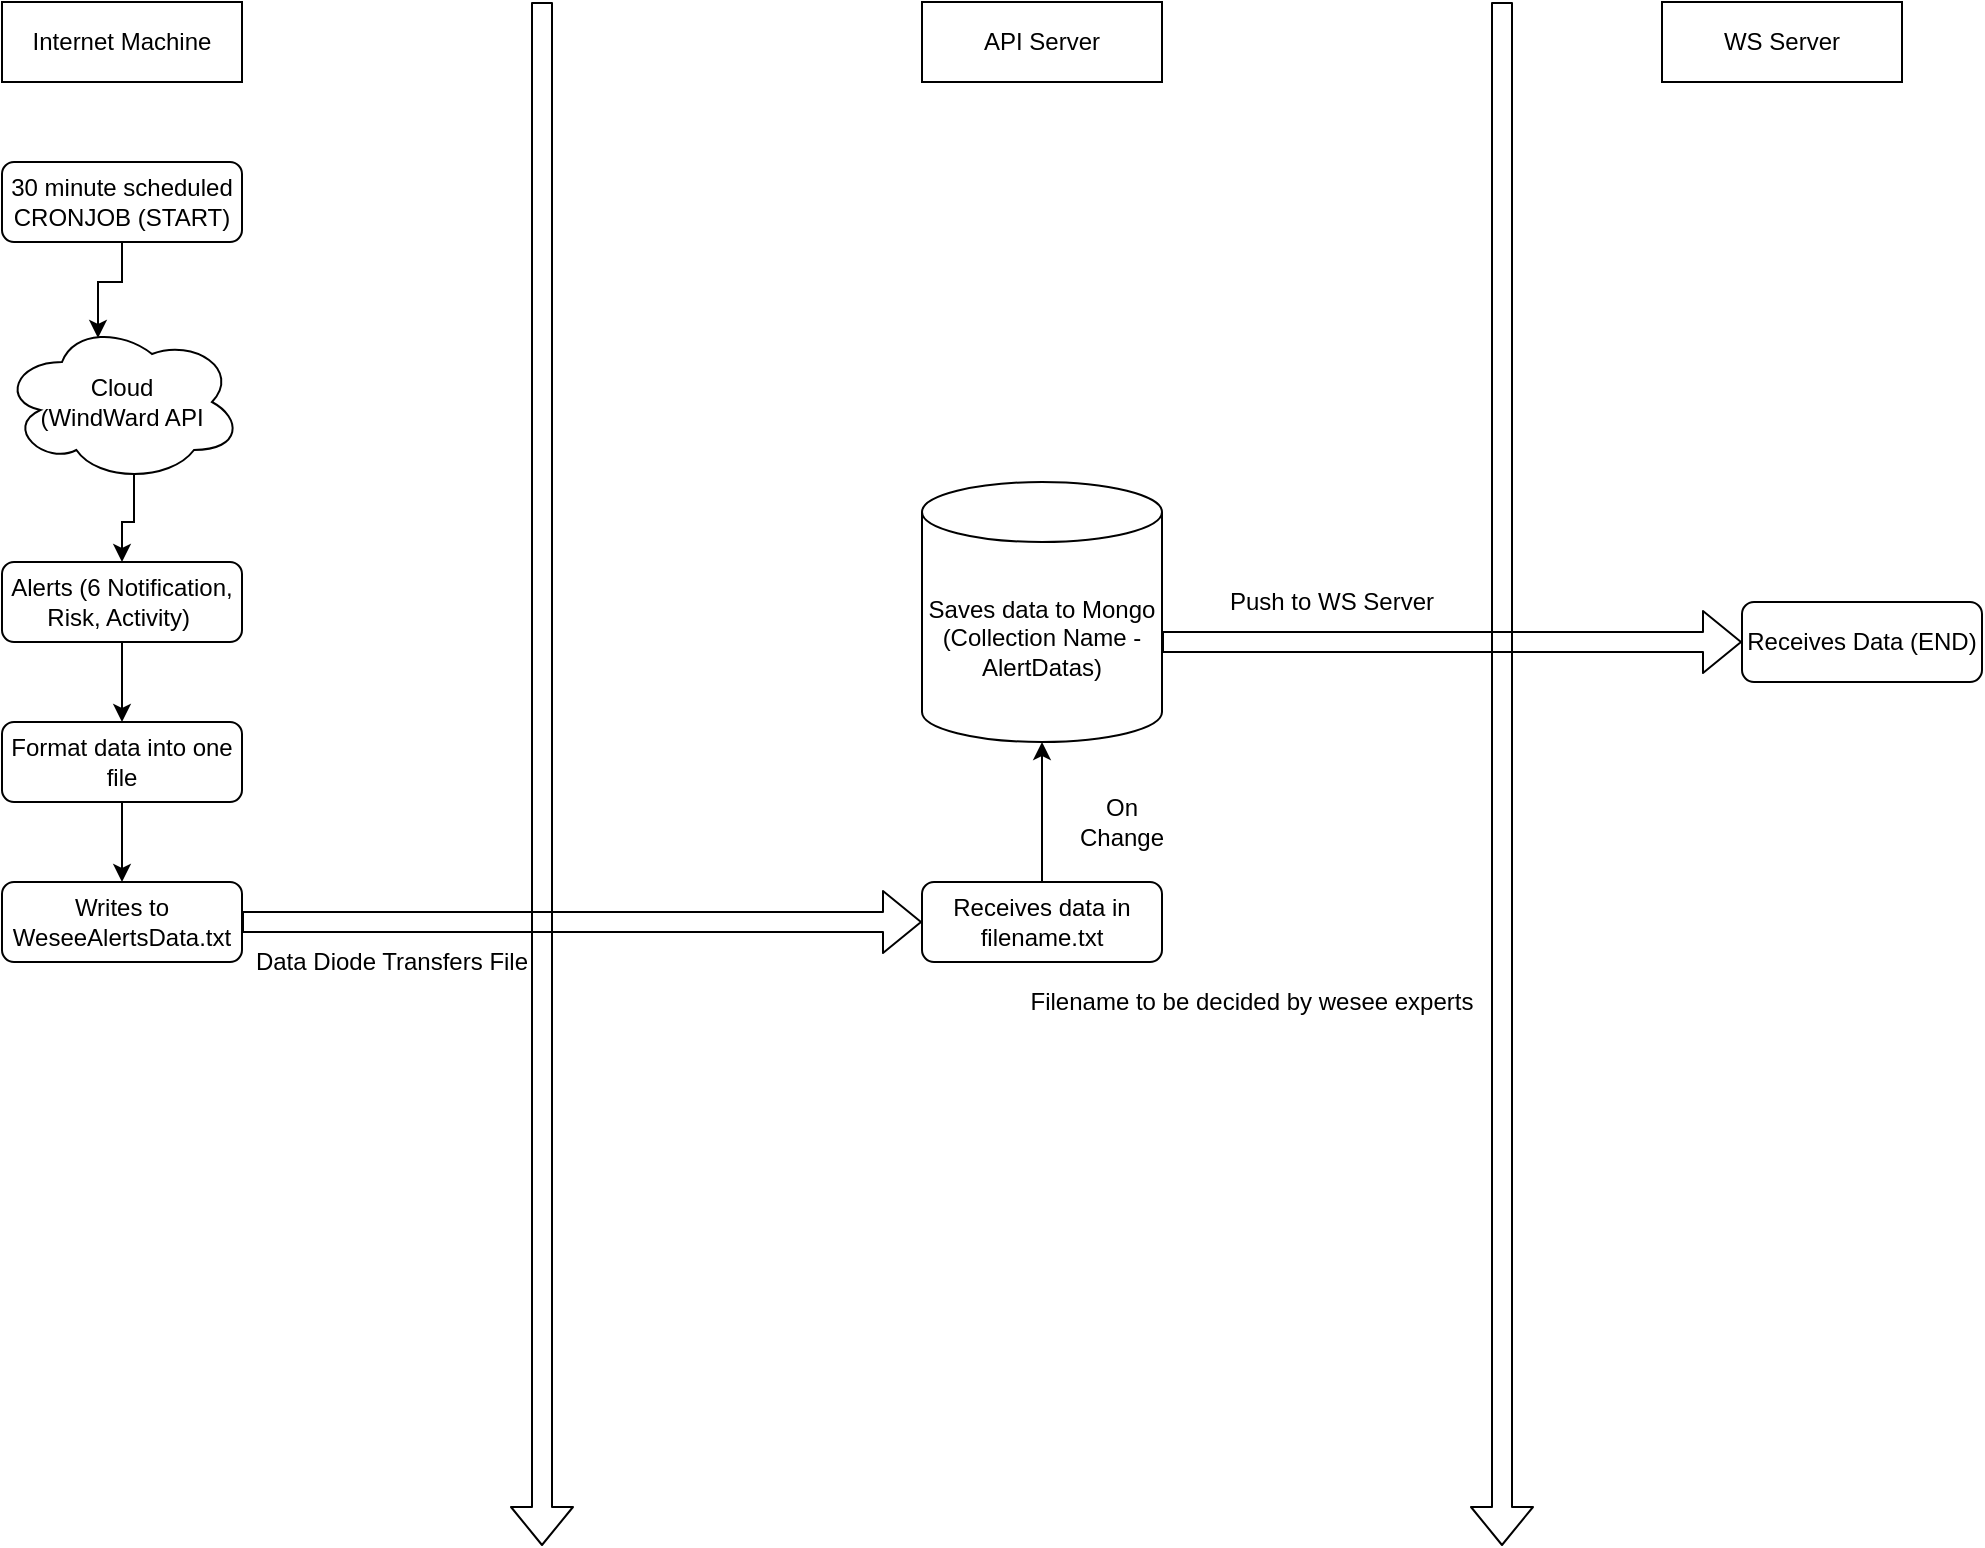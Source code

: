 <mxfile version="14.6.9" type="github" pages="3">
  <diagram id="1u1pJkaoYDbLw7LvDNJL" name="Process 1 - 30 Minute">
    <mxGraphModel dx="1406" dy="5351" grid="1" gridSize="10" guides="1" tooltips="1" connect="1" arrows="1" fold="1" page="1" pageScale="1" pageWidth="3300" pageHeight="4681" math="0" shadow="0">
      <root>
        <mxCell id="LeUfFf-lmwy74hVoiopT-0" />
        <mxCell id="LeUfFf-lmwy74hVoiopT-1" parent="LeUfFf-lmwy74hVoiopT-0" />
        <mxCell id="LeUfFf-lmwy74hVoiopT-2" value="" style="shape=flexArrow;endArrow=classic;html=1;" parent="LeUfFf-lmwy74hVoiopT-1" edge="1">
          <mxGeometry width="50" height="50" relative="1" as="geometry">
            <mxPoint x="680" y="-680" as="sourcePoint" />
            <mxPoint x="680" y="92" as="targetPoint" />
          </mxGeometry>
        </mxCell>
        <mxCell id="LeUfFf-lmwy74hVoiopT-3" value="" style="shape=flexArrow;endArrow=classic;html=1;" parent="LeUfFf-lmwy74hVoiopT-1" edge="1">
          <mxGeometry width="50" height="50" relative="1" as="geometry">
            <mxPoint x="1160" y="-680" as="sourcePoint" />
            <mxPoint x="1160" y="92" as="targetPoint" />
          </mxGeometry>
        </mxCell>
        <mxCell id="LeUfFf-lmwy74hVoiopT-4" value="Internet Machine" style="rounded=0;whiteSpace=wrap;html=1;" parent="LeUfFf-lmwy74hVoiopT-1" vertex="1">
          <mxGeometry x="410" y="-680" width="120" height="40" as="geometry" />
        </mxCell>
        <mxCell id="LeUfFf-lmwy74hVoiopT-5" value="API Server" style="rounded=0;whiteSpace=wrap;html=1;" parent="LeUfFf-lmwy74hVoiopT-1" vertex="1">
          <mxGeometry x="870" y="-680" width="120" height="40" as="geometry" />
        </mxCell>
        <mxCell id="LeUfFf-lmwy74hVoiopT-6" value="WS Server" style="rounded=0;whiteSpace=wrap;html=1;" parent="LeUfFf-lmwy74hVoiopT-1" vertex="1">
          <mxGeometry x="1240" y="-680" width="120" height="40" as="geometry" />
        </mxCell>
        <mxCell id="LeUfFf-lmwy74hVoiopT-10" style="edgeStyle=orthogonalEdgeStyle;rounded=0;orthogonalLoop=1;jettySize=auto;html=1;exitX=0.5;exitY=1;exitDx=0;exitDy=0;entryX=0.4;entryY=0.1;entryDx=0;entryDy=0;entryPerimeter=0;" parent="LeUfFf-lmwy74hVoiopT-1" source="LeUfFf-lmwy74hVoiopT-7" target="LeUfFf-lmwy74hVoiopT-8" edge="1">
          <mxGeometry relative="1" as="geometry" />
        </mxCell>
        <mxCell id="LeUfFf-lmwy74hVoiopT-7" value="30 minute scheduled CRONJOB (START)" style="rounded=1;whiteSpace=wrap;html=1;" parent="LeUfFf-lmwy74hVoiopT-1" vertex="1">
          <mxGeometry x="410" y="-600" width="120" height="40" as="geometry" />
        </mxCell>
        <mxCell id="LeUfFf-lmwy74hVoiopT-19" style="edgeStyle=orthogonalEdgeStyle;rounded=0;orthogonalLoop=1;jettySize=auto;html=1;exitX=0.55;exitY=0.95;exitDx=0;exitDy=0;exitPerimeter=0;entryX=0.5;entryY=0;entryDx=0;entryDy=0;" parent="LeUfFf-lmwy74hVoiopT-1" source="LeUfFf-lmwy74hVoiopT-8" target="LeUfFf-lmwy74hVoiopT-11" edge="1">
          <mxGeometry relative="1" as="geometry" />
        </mxCell>
        <mxCell id="LeUfFf-lmwy74hVoiopT-8" value="Cloud &lt;br&gt;(WindWard API" style="ellipse;shape=cloud;whiteSpace=wrap;html=1;" parent="LeUfFf-lmwy74hVoiopT-1" vertex="1">
          <mxGeometry x="410" y="-520" width="120" height="80" as="geometry" />
        </mxCell>
        <mxCell id="LeUfFf-lmwy74hVoiopT-20" style="edgeStyle=orthogonalEdgeStyle;rounded=0;orthogonalLoop=1;jettySize=auto;html=1;exitX=0.5;exitY=1;exitDx=0;exitDy=0;entryX=0.5;entryY=0;entryDx=0;entryDy=0;" parent="LeUfFf-lmwy74hVoiopT-1" source="LeUfFf-lmwy74hVoiopT-11" target="LeUfFf-lmwy74hVoiopT-12" edge="1">
          <mxGeometry relative="1" as="geometry" />
        </mxCell>
        <mxCell id="LeUfFf-lmwy74hVoiopT-11" value="Alerts (6 Notification, Risk, Activity)&amp;nbsp;" style="rounded=1;whiteSpace=wrap;html=1;" parent="LeUfFf-lmwy74hVoiopT-1" vertex="1">
          <mxGeometry x="410" y="-400" width="120" height="40" as="geometry" />
        </mxCell>
        <mxCell id="LeUfFf-lmwy74hVoiopT-21" style="edgeStyle=orthogonalEdgeStyle;rounded=0;orthogonalLoop=1;jettySize=auto;html=1;exitX=0.5;exitY=1;exitDx=0;exitDy=0;entryX=0.5;entryY=0;entryDx=0;entryDy=0;" parent="LeUfFf-lmwy74hVoiopT-1" source="LeUfFf-lmwy74hVoiopT-12" target="LeUfFf-lmwy74hVoiopT-13" edge="1">
          <mxGeometry relative="1" as="geometry" />
        </mxCell>
        <mxCell id="LeUfFf-lmwy74hVoiopT-12" value="Format data into one file" style="rounded=1;whiteSpace=wrap;html=1;" parent="LeUfFf-lmwy74hVoiopT-1" vertex="1">
          <mxGeometry x="410" y="-320" width="120" height="40" as="geometry" />
        </mxCell>
        <mxCell id="LeUfFf-lmwy74hVoiopT-13" value="Writes to WeseeAlertsData.txt" style="rounded=1;whiteSpace=wrap;html=1;" parent="LeUfFf-lmwy74hVoiopT-1" vertex="1">
          <mxGeometry x="410" y="-240" width="120" height="40" as="geometry" />
        </mxCell>
        <mxCell id="LeUfFf-lmwy74hVoiopT-14" value="" style="shape=flexArrow;endArrow=classic;html=1;entryX=0;entryY=0.5;entryDx=0;entryDy=0;" parent="LeUfFf-lmwy74hVoiopT-1" target="LeUfFf-lmwy74hVoiopT-16" edge="1">
          <mxGeometry width="50" height="50" relative="1" as="geometry">
            <mxPoint x="530" y="-220" as="sourcePoint" />
            <mxPoint x="840" y="-220" as="targetPoint" />
          </mxGeometry>
        </mxCell>
        <mxCell id="LeUfFf-lmwy74hVoiopT-15" value="Data Diode Transfers File" style="text;html=1;strokeColor=none;fillColor=none;align=center;verticalAlign=middle;whiteSpace=wrap;rounded=0;" parent="LeUfFf-lmwy74hVoiopT-1" vertex="1">
          <mxGeometry x="530" y="-210" width="150" height="20" as="geometry" />
        </mxCell>
        <mxCell id="LeUfFf-lmwy74hVoiopT-22" style="edgeStyle=orthogonalEdgeStyle;rounded=0;orthogonalLoop=1;jettySize=auto;html=1;exitX=0.5;exitY=0;exitDx=0;exitDy=0;entryX=0.5;entryY=1;entryDx=0;entryDy=0;entryPerimeter=0;" parent="LeUfFf-lmwy74hVoiopT-1" source="LeUfFf-lmwy74hVoiopT-16" target="LeUfFf-lmwy74hVoiopT-18" edge="1">
          <mxGeometry relative="1" as="geometry" />
        </mxCell>
        <mxCell id="LeUfFf-lmwy74hVoiopT-16" value="Receives data in filename.txt" style="rounded=1;whiteSpace=wrap;html=1;" parent="LeUfFf-lmwy74hVoiopT-1" vertex="1">
          <mxGeometry x="870" y="-240" width="120" height="40" as="geometry" />
        </mxCell>
        <mxCell id="LeUfFf-lmwy74hVoiopT-17" value="Filename to be decided by wesee experts" style="text;html=1;strokeColor=none;fillColor=none;align=center;verticalAlign=middle;whiteSpace=wrap;rounded=0;" parent="LeUfFf-lmwy74hVoiopT-1" vertex="1">
          <mxGeometry x="920" y="-190" width="230" height="20" as="geometry" />
        </mxCell>
        <mxCell id="LeUfFf-lmwy74hVoiopT-18" value="Saves data to Mongo (Collection Name - AlertDatas)" style="shape=cylinder3;whiteSpace=wrap;html=1;boundedLbl=1;backgroundOutline=1;size=15;" parent="LeUfFf-lmwy74hVoiopT-1" vertex="1">
          <mxGeometry x="870" y="-440" width="120" height="130" as="geometry" />
        </mxCell>
        <mxCell id="LeUfFf-lmwy74hVoiopT-23" value="" style="shape=flexArrow;endArrow=classic;html=1;" parent="LeUfFf-lmwy74hVoiopT-1" edge="1">
          <mxGeometry width="50" height="50" relative="1" as="geometry">
            <mxPoint x="990" y="-360" as="sourcePoint" />
            <mxPoint x="1280" y="-360" as="targetPoint" />
          </mxGeometry>
        </mxCell>
        <mxCell id="LeUfFf-lmwy74hVoiopT-24" value="Push to WS Server" style="text;html=1;strokeColor=none;fillColor=none;align=center;verticalAlign=middle;whiteSpace=wrap;rounded=0;" parent="LeUfFf-lmwy74hVoiopT-1" vertex="1">
          <mxGeometry x="1000" y="-390" width="150" height="20" as="geometry" />
        </mxCell>
        <mxCell id="LeUfFf-lmwy74hVoiopT-26" value="Receives Data (END)" style="rounded=1;whiteSpace=wrap;html=1;" parent="LeUfFf-lmwy74hVoiopT-1" vertex="1">
          <mxGeometry x="1280" y="-380" width="120" height="40" as="geometry" />
        </mxCell>
        <mxCell id="CPjTORuRWQ9PP-4YI6JL-0" value="On Change" style="text;html=1;strokeColor=none;fillColor=none;align=center;verticalAlign=middle;whiteSpace=wrap;rounded=0;" parent="LeUfFf-lmwy74hVoiopT-1" vertex="1">
          <mxGeometry x="950" y="-280" width="40" height="20" as="geometry" />
        </mxCell>
      </root>
    </mxGraphModel>
  </diagram>
  <diagram id="9jnF0_6kF1j6td5ouTRa" name="Process 2 - User Request Process">
    <mxGraphModel dx="1406" dy="5351" grid="1" gridSize="10" guides="1" tooltips="1" connect="1" arrows="1" fold="1" page="1" pageScale="1" pageWidth="3300" pageHeight="4681" math="0" shadow="0">
      <root>
        <mxCell id="ol5ok5B33NuZf5FcxZeR-0" />
        <mxCell id="ol5ok5B33NuZf5FcxZeR-1" parent="ol5ok5B33NuZf5FcxZeR-0" />
        <mxCell id="ol5ok5B33NuZf5FcxZeR-2" value="" style="shape=flexArrow;endArrow=classic;html=1;" parent="ol5ok5B33NuZf5FcxZeR-1" edge="1">
          <mxGeometry width="50" height="50" relative="1" as="geometry">
            <mxPoint x="680" y="-680" as="sourcePoint" />
            <mxPoint x="680" y="2680" as="targetPoint" />
          </mxGeometry>
        </mxCell>
        <mxCell id="ol5ok5B33NuZf5FcxZeR-3" value="" style="shape=flexArrow;endArrow=classic;html=1;" parent="ol5ok5B33NuZf5FcxZeR-1" edge="1">
          <mxGeometry width="50" height="50" relative="1" as="geometry">
            <mxPoint x="1160" y="-680" as="sourcePoint" />
            <mxPoint x="1160" y="2680" as="targetPoint" />
          </mxGeometry>
        </mxCell>
        <mxCell id="ol5ok5B33NuZf5FcxZeR-4" value="Internet Machine" style="rounded=0;whiteSpace=wrap;html=1;" parent="ol5ok5B33NuZf5FcxZeR-1" vertex="1">
          <mxGeometry x="410" y="-680" width="120" height="40" as="geometry" />
        </mxCell>
        <mxCell id="ol5ok5B33NuZf5FcxZeR-5" value="API Server" style="rounded=0;whiteSpace=wrap;html=1;" parent="ol5ok5B33NuZf5FcxZeR-1" vertex="1">
          <mxGeometry x="870" y="-680" width="120" height="40" as="geometry" />
        </mxCell>
        <mxCell id="ol5ok5B33NuZf5FcxZeR-6" value="WS Server" style="rounded=0;whiteSpace=wrap;html=1;" parent="ol5ok5B33NuZf5FcxZeR-1" vertex="1">
          <mxGeometry x="1320" y="-680" width="120" height="40" as="geometry" />
        </mxCell>
        <mxCell id="ibARsxRlftrnMOsDfGn_-5" style="edgeStyle=orthogonalEdgeStyle;rounded=0;orthogonalLoop=1;jettySize=auto;html=1;entryX=0.5;entryY=0;entryDx=0;entryDy=0;" parent="ol5ok5B33NuZf5FcxZeR-1" source="ibARsxRlftrnMOsDfGn_-1" target="ibARsxRlftrnMOsDfGn_-4" edge="1">
          <mxGeometry relative="1" as="geometry" />
        </mxCell>
        <mxCell id="ibARsxRlftrnMOsDfGn_-7" value="" style="edgeStyle=orthogonalEdgeStyle;rounded=0;orthogonalLoop=1;jettySize=auto;html=1;" parent="ol5ok5B33NuZf5FcxZeR-1" source="ibARsxRlftrnMOsDfGn_-1" target="ibARsxRlftrnMOsDfGn_-4" edge="1">
          <mxGeometry relative="1" as="geometry" />
        </mxCell>
        <mxCell id="ibARsxRlftrnMOsDfGn_-1" value="Actor" style="shape=umlActor;verticalLabelPosition=bottom;verticalAlign=top;html=1;outlineConnect=0;" parent="ol5ok5B33NuZf5FcxZeR-1" vertex="1">
          <mxGeometry x="1810" y="-560" width="30" height="60" as="geometry" />
        </mxCell>
        <mxCell id="ibARsxRlftrnMOsDfGn_-2" value="" style="shape=flexArrow;endArrow=classic;html=1;" parent="ol5ok5B33NuZf5FcxZeR-1" edge="1">
          <mxGeometry width="50" height="50" relative="1" as="geometry">
            <mxPoint x="1600" y="-680" as="sourcePoint" />
            <mxPoint x="1600" y="2680" as="targetPoint" />
          </mxGeometry>
        </mxCell>
        <mxCell id="ibARsxRlftrnMOsDfGn_-3" value="Ship" style="rounded=0;whiteSpace=wrap;html=1;" parent="ol5ok5B33NuZf5FcxZeR-1" vertex="1">
          <mxGeometry x="1760" y="-680" width="120" height="40" as="geometry" />
        </mxCell>
        <mxCell id="ibARsxRlftrnMOsDfGn_-4" value="User on Ship Requests Area Data - Drawing Polygon (Start)" style="rounded=1;whiteSpace=wrap;html=1;" parent="ol5ok5B33NuZf5FcxZeR-1" vertex="1">
          <mxGeometry x="1765" y="-440" width="120" height="60" as="geometry" />
        </mxCell>
        <mxCell id="ibARsxRlftrnMOsDfGn_-6" value="" style="shape=flexArrow;endArrow=classic;html=1;exitX=0;exitY=0.5;exitDx=0;exitDy=0;" parent="ol5ok5B33NuZf5FcxZeR-1" source="ibARsxRlftrnMOsDfGn_-4" edge="1">
          <mxGeometry width="50" height="50" relative="1" as="geometry">
            <mxPoint x="1310" y="-330" as="sourcePoint" />
            <mxPoint x="1440" y="-410" as="targetPoint" />
          </mxGeometry>
        </mxCell>
        <mxCell id="ibARsxRlftrnMOsDfGn_-11" style="edgeStyle=orthogonalEdgeStyle;rounded=0;orthogonalLoop=1;jettySize=auto;html=1;exitX=0.5;exitY=1;exitDx=0;exitDy=0;entryX=0.5;entryY=0;entryDx=0;entryDy=0;" parent="ol5ok5B33NuZf5FcxZeR-1" source="ibARsxRlftrnMOsDfGn_-8" target="ibARsxRlftrnMOsDfGn_-10" edge="1">
          <mxGeometry relative="1" as="geometry" />
        </mxCell>
        <mxCell id="ibARsxRlftrnMOsDfGn_-8" value="Receives Data" style="rounded=0;whiteSpace=wrap;html=1;" parent="ol5ok5B33NuZf5FcxZeR-1" vertex="1">
          <mxGeometry x="1320" y="-430" width="120" height="40" as="geometry" />
        </mxCell>
        <mxCell id="ibARsxRlftrnMOsDfGn_-9" style="edgeStyle=orthogonalEdgeStyle;rounded=0;orthogonalLoop=1;jettySize=auto;html=1;exitX=0.5;exitY=1;exitDx=0;exitDy=0;" parent="ol5ok5B33NuZf5FcxZeR-1" source="ibARsxRlftrnMOsDfGn_-8" target="ibARsxRlftrnMOsDfGn_-8" edge="1">
          <mxGeometry relative="1" as="geometry" />
        </mxCell>
        <mxCell id="ibARsxRlftrnMOsDfGn_-10" value="Sends GET Request with Coordinates" style="rounded=0;whiteSpace=wrap;html=1;" parent="ol5ok5B33NuZf5FcxZeR-1" vertex="1">
          <mxGeometry x="1320" y="-360" width="120" height="40" as="geometry" />
        </mxCell>
        <mxCell id="ibARsxRlftrnMOsDfGn_-12" value="" style="shape=flexArrow;endArrow=classic;html=1;exitX=0;exitY=0.5;exitDx=0;exitDy=0;" parent="ol5ok5B33NuZf5FcxZeR-1" source="ibARsxRlftrnMOsDfGn_-10" edge="1">
          <mxGeometry width="50" height="50" relative="1" as="geometry">
            <mxPoint x="1140" y="-320" as="sourcePoint" />
            <mxPoint x="1000" y="-340" as="targetPoint" />
          </mxGeometry>
        </mxCell>
        <mxCell id="ibARsxRlftrnMOsDfGn_-16" style="edgeStyle=orthogonalEdgeStyle;rounded=0;orthogonalLoop=1;jettySize=auto;html=1;exitX=0.5;exitY=1;exitDx=0;exitDy=0;entryX=0.5;entryY=0;entryDx=0;entryDy=0;" parent="ol5ok5B33NuZf5FcxZeR-1" source="ibARsxRlftrnMOsDfGn_-14" target="ibARsxRlftrnMOsDfGn_-15" edge="1">
          <mxGeometry relative="1" as="geometry" />
        </mxCell>
        <mxCell id="ibARsxRlftrnMOsDfGn_-14" value="Receives Polygon Co-ordinates&amp;nbsp;" style="rounded=0;whiteSpace=wrap;html=1;" parent="ol5ok5B33NuZf5FcxZeR-1" vertex="1">
          <mxGeometry x="880" y="-360" width="120" height="40" as="geometry" />
        </mxCell>
        <mxCell id="ibARsxRlftrnMOsDfGn_-15" value="Writes area parameters to AreaApiParameters.txt" style="rounded=0;whiteSpace=wrap;html=1;" parent="ol5ok5B33NuZf5FcxZeR-1" vertex="1">
          <mxGeometry x="880" y="-280" width="120" height="80" as="geometry" />
        </mxCell>
        <mxCell id="ibARsxRlftrnMOsDfGn_-17" value="" style="shape=flexArrow;endArrow=classic;html=1;exitX=0;exitY=0.5;exitDx=0;exitDy=0;" parent="ol5ok5B33NuZf5FcxZeR-1" source="ibARsxRlftrnMOsDfGn_-15" edge="1">
          <mxGeometry width="50" height="50" relative="1" as="geometry">
            <mxPoint x="900" y="-360" as="sourcePoint" />
            <mxPoint x="560" y="-240" as="targetPoint" />
          </mxGeometry>
        </mxCell>
        <mxCell id="i4cUlWA5JAFyh-a0To4G-0" style="edgeStyle=orthogonalEdgeStyle;rounded=0;orthogonalLoop=1;jettySize=auto;html=1;exitX=0.5;exitY=1;exitDx=0;exitDy=0;entryX=0.52;entryY=0.109;entryDx=0;entryDy=0;entryPerimeter=0;" parent="ol5ok5B33NuZf5FcxZeR-1" source="ibARsxRlftrnMOsDfGn_-18" target="5LEkTsFUGckC4CDRFUs--0" edge="1">
          <mxGeometry relative="1" as="geometry" />
        </mxCell>
        <mxCell id="ibARsxRlftrnMOsDfGn_-18" value="Receives Polygon Co-ordinates" style="rounded=0;whiteSpace=wrap;html=1;" parent="ol5ok5B33NuZf5FcxZeR-1" vertex="1">
          <mxGeometry x="440" y="-260" width="120" height="40" as="geometry" />
        </mxCell>
        <mxCell id="i4cUlWA5JAFyh-a0To4G-2" style="edgeStyle=orthogonalEdgeStyle;rounded=0;orthogonalLoop=1;jettySize=auto;html=1;exitX=0.55;exitY=0.95;exitDx=0;exitDy=0;exitPerimeter=0;entryX=0.5;entryY=0;entryDx=0;entryDy=0;" parent="ol5ok5B33NuZf5FcxZeR-1" source="5LEkTsFUGckC4CDRFUs--0" target="i4cUlWA5JAFyh-a0To4G-1" edge="1">
          <mxGeometry relative="1" as="geometry" />
        </mxCell>
        <mxCell id="5LEkTsFUGckC4CDRFUs--0" value="Cloud Windward API" style="ellipse;shape=cloud;whiteSpace=wrap;html=1;" parent="ol5ok5B33NuZf5FcxZeR-1" vertex="1">
          <mxGeometry x="410" y="-160" width="180" height="90" as="geometry" />
        </mxCell>
        <mxCell id="i4cUlWA5JAFyh-a0To4G-4" style="edgeStyle=orthogonalEdgeStyle;rounded=0;orthogonalLoop=1;jettySize=auto;html=1;exitX=0.5;exitY=1;exitDx=0;exitDy=0;entryX=0.5;entryY=0;entryDx=0;entryDy=0;" parent="ol5ok5B33NuZf5FcxZeR-1" source="i4cUlWA5JAFyh-a0To4G-1" target="i4cUlWA5JAFyh-a0To4G-3" edge="1">
          <mxGeometry relative="1" as="geometry" />
        </mxCell>
        <mxCell id="i4cUlWA5JAFyh-a0To4G-1" value="Receives vessel information for selected Area" style="rounded=0;whiteSpace=wrap;html=1;" parent="ol5ok5B33NuZf5FcxZeR-1" vertex="1">
          <mxGeometry x="440" y="-40" width="120" height="40" as="geometry" />
        </mxCell>
        <mxCell id="i4cUlWA5JAFyh-a0To4G-3" value="Writes to AreaApi.txt" style="rounded=0;whiteSpace=wrap;html=1;" parent="ol5ok5B33NuZf5FcxZeR-1" vertex="1">
          <mxGeometry x="440" y="40" width="120" height="40" as="geometry" />
        </mxCell>
        <mxCell id="eqbFyFfl9CmFx2D0XPBO-1" style="edgeStyle=orthogonalEdgeStyle;rounded=0;orthogonalLoop=1;jettySize=auto;html=1;exitX=0.5;exitY=1;exitDx=0;exitDy=0;entryX=0.5;entryY=0;entryDx=0;entryDy=0;entryPerimeter=0;" parent="ol5ok5B33NuZf5FcxZeR-1" source="i4cUlWA5JAFyh-a0To4G-5" target="eqbFyFfl9CmFx2D0XPBO-0" edge="1">
          <mxGeometry relative="1" as="geometry" />
        </mxCell>
        <mxCell id="i4cUlWA5JAFyh-a0To4G-5" value="Receives data in filename.txt" style="rounded=0;whiteSpace=wrap;html=1;" parent="ol5ok5B33NuZf5FcxZeR-1" vertex="1">
          <mxGeometry x="860" y="40" width="120" height="40" as="geometry" />
        </mxCell>
        <mxCell id="i4cUlWA5JAFyh-a0To4G-6" value="" style="shape=flexArrow;endArrow=classic;html=1;exitX=1;exitY=0.5;exitDx=0;exitDy=0;entryX=0;entryY=0.5;entryDx=0;entryDy=0;" parent="ol5ok5B33NuZf5FcxZeR-1" source="i4cUlWA5JAFyh-a0To4G-3" target="i4cUlWA5JAFyh-a0To4G-5" edge="1">
          <mxGeometry width="50" height="50" relative="1" as="geometry">
            <mxPoint x="690" y="-40" as="sourcePoint" />
            <mxPoint x="740" y="-90" as="targetPoint" />
          </mxGeometry>
        </mxCell>
        <mxCell id="poxYVXzx9xDKFaHICvAG-0" value="Data Diode Transfers File" style="text;html=1;strokeColor=none;fillColor=none;align=center;verticalAlign=middle;whiteSpace=wrap;rounded=0;" parent="ol5ok5B33NuZf5FcxZeR-1" vertex="1">
          <mxGeometry x="710" y="-270" width="150" height="20" as="geometry" />
        </mxCell>
        <mxCell id="poxYVXzx9xDKFaHICvAG-1" value="Data Diode Transfers File" style="text;html=1;strokeColor=none;fillColor=none;align=center;verticalAlign=middle;whiteSpace=wrap;rounded=0;" parent="ol5ok5B33NuZf5FcxZeR-1" vertex="1">
          <mxGeometry x="690" y="70" width="150" height="20" as="geometry" />
        </mxCell>
        <mxCell id="JRtN5i7d9ofWJIakT1Lu-0" value="Filename to be decided by wesee experts" style="text;html=1;strokeColor=none;fillColor=none;align=center;verticalAlign=middle;whiteSpace=wrap;rounded=0;" parent="ol5ok5B33NuZf5FcxZeR-1" vertex="1">
          <mxGeometry x="870" y="10" width="230" height="20" as="geometry" />
        </mxCell>
        <mxCell id="eqbFyFfl9CmFx2D0XPBO-0" value="Saves data to Mongo (Collection Name - AreaDatas)" style="shape=cylinder3;whiteSpace=wrap;html=1;boundedLbl=1;backgroundOutline=1;size=15;" parent="ol5ok5B33NuZf5FcxZeR-1" vertex="1">
          <mxGeometry x="860" y="150" width="120" height="130" as="geometry" />
        </mxCell>
        <mxCell id="eqbFyFfl9CmFx2D0XPBO-2" value="" style="shape=flexArrow;endArrow=classic;html=1;exitX=1;exitY=0.5;exitDx=0;exitDy=0;exitPerimeter=0;" parent="ol5ok5B33NuZf5FcxZeR-1" source="eqbFyFfl9CmFx2D0XPBO-0" edge="1">
          <mxGeometry width="50" height="50" relative="1" as="geometry">
            <mxPoint x="930" y="100" as="sourcePoint" />
            <mxPoint x="1320" y="215" as="targetPoint" />
          </mxGeometry>
        </mxCell>
        <mxCell id="SvCyiOiy1MZ_DI_E8msc-0" value="Push to WS Server" style="text;html=1;strokeColor=none;fillColor=none;align=center;verticalAlign=middle;whiteSpace=wrap;rounded=0;" parent="ol5ok5B33NuZf5FcxZeR-1" vertex="1">
          <mxGeometry x="990" y="180" width="150" height="20" as="geometry" />
        </mxCell>
        <mxCell id="p46BXAx8wvJ9zcsDFyCy-0" value="Receives Data" style="rounded=0;whiteSpace=wrap;html=1;" parent="ol5ok5B33NuZf5FcxZeR-1" vertex="1">
          <mxGeometry x="1320" y="195" width="120" height="40" as="geometry" />
        </mxCell>
        <mxCell id="wABCjzeZjYieqZrnB1zZ-0" value="" style="shape=flexArrow;endArrow=classic;html=1;exitX=1;exitY=0.5;exitDx=0;exitDy=0;" parent="ol5ok5B33NuZf5FcxZeR-1" source="p46BXAx8wvJ9zcsDFyCy-0" edge="1">
          <mxGeometry width="50" height="50" relative="1" as="geometry">
            <mxPoint x="1270" y="50" as="sourcePoint" />
            <mxPoint x="1760" y="215" as="targetPoint" />
          </mxGeometry>
        </mxCell>
        <mxCell id="wABCjzeZjYieqZrnB1zZ-1" value="Push To Ship" style="text;html=1;strokeColor=none;fillColor=none;align=center;verticalAlign=middle;whiteSpace=wrap;rounded=0;" parent="ol5ok5B33NuZf5FcxZeR-1" vertex="1">
          <mxGeometry x="1450" y="180" width="150" height="20" as="geometry" />
        </mxCell>
        <mxCell id="DaV_Py6AJ7RIZ4JmA94z-5" style="edgeStyle=orthogonalEdgeStyle;rounded=0;orthogonalLoop=1;jettySize=auto;html=1;exitX=0.5;exitY=1;exitDx=0;exitDy=0;entryX=0.5;entryY=0;entryDx=0;entryDy=0;" parent="ol5ok5B33NuZf5FcxZeR-1" source="wABCjzeZjYieqZrnB1zZ-2" target="DaV_Py6AJ7RIZ4JmA94z-1" edge="1">
          <mxGeometry relative="1" as="geometry" />
        </mxCell>
        <mxCell id="wABCjzeZjYieqZrnB1zZ-2" value="Receives Data" style="rounded=0;whiteSpace=wrap;html=1;" parent="ol5ok5B33NuZf5FcxZeR-1" vertex="1">
          <mxGeometry x="1760" y="195" width="120" height="40" as="geometry" />
        </mxCell>
        <mxCell id="DaV_Py6AJ7RIZ4JmA94z-0" value="On Change" style="text;html=1;strokeColor=none;fillColor=none;align=center;verticalAlign=middle;whiteSpace=wrap;rounded=0;" parent="ol5ok5B33NuZf5FcxZeR-1" vertex="1">
          <mxGeometry x="940" y="100" width="40" height="20" as="geometry" />
        </mxCell>
        <mxCell id="DaV_Py6AJ7RIZ4JmA94z-6" style="edgeStyle=orthogonalEdgeStyle;rounded=0;orthogonalLoop=1;jettySize=auto;html=1;exitX=0.5;exitY=1;exitDx=0;exitDy=0;entryX=0.5;entryY=0;entryDx=0;entryDy=0;" parent="ol5ok5B33NuZf5FcxZeR-1" source="DaV_Py6AJ7RIZ4JmA94z-1" target="DaV_Py6AJ7RIZ4JmA94z-2" edge="1">
          <mxGeometry relative="1" as="geometry" />
        </mxCell>
        <mxCell id="DaV_Py6AJ7RIZ4JmA94z-1" value="Display ship information on UI" style="rounded=0;whiteSpace=wrap;html=1;" parent="ol5ok5B33NuZf5FcxZeR-1" vertex="1">
          <mxGeometry x="1760" y="280" width="120" height="40" as="geometry" />
        </mxCell>
        <mxCell id="DaV_Py6AJ7RIZ4JmA94z-7" style="edgeStyle=orthogonalEdgeStyle;rounded=0;orthogonalLoop=1;jettySize=auto;html=1;exitX=0.5;exitY=1;exitDx=0;exitDy=0;entryX=0.5;entryY=0;entryDx=0;entryDy=0;" parent="ol5ok5B33NuZf5FcxZeR-1" source="DaV_Py6AJ7RIZ4JmA94z-2" target="DaV_Py6AJ7RIZ4JmA94z-3" edge="1">
          <mxGeometry relative="1" as="geometry" />
        </mxCell>
        <mxCell id="DaV_Py6AJ7RIZ4JmA94z-2" value="User selects specific ship" style="rounded=0;whiteSpace=wrap;html=1;" parent="ol5ok5B33NuZf5FcxZeR-1" vertex="1">
          <mxGeometry x="1760" y="360" width="120" height="40" as="geometry" />
        </mxCell>
        <mxCell id="DaV_Py6AJ7RIZ4JmA94z-8" style="edgeStyle=orthogonalEdgeStyle;rounded=0;orthogonalLoop=1;jettySize=auto;html=1;exitX=1;exitY=0.5;exitDx=0;exitDy=0;entryX=0;entryY=0.5;entryDx=0;entryDy=0;" parent="ol5ok5B33NuZf5FcxZeR-1" source="DaV_Py6AJ7RIZ4JmA94z-3" target="DaV_Py6AJ7RIZ4JmA94z-4" edge="1">
          <mxGeometry relative="1" as="geometry" />
        </mxCell>
        <mxCell id="DaV_Py6AJ7RIZ4JmA94z-11" style="edgeStyle=orthogonalEdgeStyle;rounded=0;orthogonalLoop=1;jettySize=auto;html=1;exitX=0.5;exitY=1;exitDx=0;exitDy=0;entryX=0.5;entryY=0;entryDx=0;entryDy=0;" parent="ol5ok5B33NuZf5FcxZeR-1" source="DaV_Py6AJ7RIZ4JmA94z-3" target="DaV_Py6AJ7RIZ4JmA94z-10" edge="1">
          <mxGeometry relative="1" as="geometry" />
        </mxCell>
        <mxCell id="DaV_Py6AJ7RIZ4JmA94z-3" value="Does ship have valid IMO?" style="rhombus;whiteSpace=wrap;html=1;" parent="ol5ok5B33NuZf5FcxZeR-1" vertex="1">
          <mxGeometry x="1765" y="470" width="110" height="100" as="geometry" />
        </mxCell>
        <mxCell id="DaV_Py6AJ7RIZ4JmA94z-4" value="Display error message (END)" style="rounded=1;whiteSpace=wrap;html=1;" parent="ol5ok5B33NuZf5FcxZeR-1" vertex="1">
          <mxGeometry x="1960" y="490" width="120" height="60" as="geometry" />
        </mxCell>
        <mxCell id="DaV_Py6AJ7RIZ4JmA94z-9" value="No" style="text;html=1;strokeColor=none;fillColor=none;align=center;verticalAlign=middle;whiteSpace=wrap;rounded=0;" parent="ol5ok5B33NuZf5FcxZeR-1" vertex="1">
          <mxGeometry x="1900" y="490" width="40" height="20" as="geometry" />
        </mxCell>
        <mxCell id="DaV_Py6AJ7RIZ4JmA94z-10" value="Select valid IMO number / numbers" style="rounded=0;whiteSpace=wrap;html=1;" parent="ol5ok5B33NuZf5FcxZeR-1" vertex="1">
          <mxGeometry x="1760" y="610" width="120" height="40" as="geometry" />
        </mxCell>
        <mxCell id="DaV_Py6AJ7RIZ4JmA94z-12" value="Yes" style="text;html=1;strokeColor=none;fillColor=none;align=center;verticalAlign=middle;whiteSpace=wrap;rounded=0;" parent="ol5ok5B33NuZf5FcxZeR-1" vertex="1">
          <mxGeometry x="1830" y="570" width="40" height="20" as="geometry" />
        </mxCell>
        <mxCell id="DaV_Py6AJ7RIZ4JmA94z-13" value="" style="shape=flexArrow;endArrow=classic;html=1;exitX=0;exitY=0.5;exitDx=0;exitDy=0;" parent="ol5ok5B33NuZf5FcxZeR-1" source="DaV_Py6AJ7RIZ4JmA94z-10" edge="1">
          <mxGeometry width="50" height="50" relative="1" as="geometry">
            <mxPoint x="1410" y="640" as="sourcePoint" />
            <mxPoint x="1460" y="630" as="targetPoint" />
          </mxGeometry>
        </mxCell>
        <mxCell id="DaV_Py6AJ7RIZ4JmA94z-14" value="Push to WS Server" style="text;html=1;strokeColor=none;fillColor=none;align=center;verticalAlign=middle;whiteSpace=wrap;rounded=0;" parent="ol5ok5B33NuZf5FcxZeR-1" vertex="1">
          <mxGeometry x="1610" y="-440" width="150" height="20" as="geometry" />
        </mxCell>
        <mxCell id="DaV_Py6AJ7RIZ4JmA94z-15" value="Push to WS Server" style="text;html=1;strokeColor=none;fillColor=none;align=center;verticalAlign=middle;whiteSpace=wrap;rounded=0;" parent="ol5ok5B33NuZf5FcxZeR-1" vertex="1">
          <mxGeometry x="1615" y="600" width="150" height="20" as="geometry" />
        </mxCell>
        <mxCell id="DaV_Py6AJ7RIZ4JmA94z-18" style="edgeStyle=orthogonalEdgeStyle;rounded=0;orthogonalLoop=1;jettySize=auto;html=1;exitX=0.5;exitY=1;exitDx=0;exitDy=0;entryX=0.5;entryY=0;entryDx=0;entryDy=0;" parent="ol5ok5B33NuZf5FcxZeR-1" source="DaV_Py6AJ7RIZ4JmA94z-16" target="DaV_Py6AJ7RIZ4JmA94z-17" edge="1">
          <mxGeometry relative="1" as="geometry" />
        </mxCell>
        <mxCell id="DaV_Py6AJ7RIZ4JmA94z-16" value="Receives Data" style="rounded=0;whiteSpace=wrap;html=1;" parent="ol5ok5B33NuZf5FcxZeR-1" vertex="1">
          <mxGeometry x="1340" y="610" width="120" height="40" as="geometry" />
        </mxCell>
        <mxCell id="DaV_Py6AJ7RIZ4JmA94z-17" value="Sends GET Request with IMO Number/rs" style="rounded=0;whiteSpace=wrap;html=1;" parent="ol5ok5B33NuZf5FcxZeR-1" vertex="1">
          <mxGeometry x="1340" y="680" width="120" height="40" as="geometry" />
        </mxCell>
        <mxCell id="DaV_Py6AJ7RIZ4JmA94z-19" value="" style="shape=flexArrow;endArrow=classic;html=1;exitX=0;exitY=0.5;exitDx=0;exitDy=0;" parent="ol5ok5B33NuZf5FcxZeR-1" source="DaV_Py6AJ7RIZ4JmA94z-17" edge="1">
          <mxGeometry width="50" height="50" relative="1" as="geometry">
            <mxPoint x="1010" y="510" as="sourcePoint" />
            <mxPoint x="1040" y="700" as="targetPoint" />
          </mxGeometry>
        </mxCell>
        <mxCell id="DaV_Py6AJ7RIZ4JmA94z-20" value="GET Request" style="text;html=1;strokeColor=none;fillColor=none;align=center;verticalAlign=middle;whiteSpace=wrap;rounded=0;" parent="ol5ok5B33NuZf5FcxZeR-1" vertex="1">
          <mxGeometry x="1170" y="-330" width="150" height="20" as="geometry" />
        </mxCell>
        <mxCell id="DaV_Py6AJ7RIZ4JmA94z-21" value="GET Request" style="text;html=1;strokeColor=none;fillColor=none;align=center;verticalAlign=middle;whiteSpace=wrap;rounded=0;" parent="ol5ok5B33NuZf5FcxZeR-1" vertex="1">
          <mxGeometry x="1170" y="720" width="150" height="20" as="geometry" />
        </mxCell>
        <mxCell id="DaV_Py6AJ7RIZ4JmA94z-24" style="edgeStyle=orthogonalEdgeStyle;rounded=0;orthogonalLoop=1;jettySize=auto;html=1;exitX=0.5;exitY=1;exitDx=0;exitDy=0;entryX=0.5;entryY=0;entryDx=0;entryDy=0;" parent="ol5ok5B33NuZf5FcxZeR-1" source="DaV_Py6AJ7RIZ4JmA94z-22" target="DaV_Py6AJ7RIZ4JmA94z-23" edge="1">
          <mxGeometry relative="1" as="geometry" />
        </mxCell>
        <mxCell id="DaV_Py6AJ7RIZ4JmA94z-22" value="Receives IMO number/rs" style="rounded=0;whiteSpace=wrap;html=1;" parent="ol5ok5B33NuZf5FcxZeR-1" vertex="1">
          <mxGeometry x="920" y="680" width="120" height="40" as="geometry" />
        </mxCell>
        <mxCell id="DaV_Py6AJ7RIZ4JmA94z-23" value="Writes IMO numbers to VesselApiParameters.txt" style="rounded=0;whiteSpace=wrap;html=1;" parent="ol5ok5B33NuZf5FcxZeR-1" vertex="1">
          <mxGeometry x="900" y="780" width="160" height="80" as="geometry" />
        </mxCell>
        <mxCell id="DaV_Py6AJ7RIZ4JmA94z-25" value="" style="shape=flexArrow;endArrow=classic;html=1;exitX=0;exitY=0.5;exitDx=0;exitDy=0;" parent="ol5ok5B33NuZf5FcxZeR-1" edge="1">
          <mxGeometry width="50" height="50" relative="1" as="geometry">
            <mxPoint x="900" y="820" as="sourcePoint" />
            <mxPoint x="580" y="820" as="targetPoint" />
          </mxGeometry>
        </mxCell>
        <mxCell id="DaV_Py6AJ7RIZ4JmA94z-26" value="Data Diode Transfers File" style="text;html=1;strokeColor=none;fillColor=none;align=center;verticalAlign=middle;whiteSpace=wrap;rounded=0;" parent="ol5ok5B33NuZf5FcxZeR-1" vertex="1">
          <mxGeometry x="730" y="790" width="150" height="20" as="geometry" />
        </mxCell>
        <mxCell id="DaV_Py6AJ7RIZ4JmA94z-27" style="edgeStyle=orthogonalEdgeStyle;rounded=0;orthogonalLoop=1;jettySize=auto;html=1;exitX=0.5;exitY=1;exitDx=0;exitDy=0;entryX=0.52;entryY=0.109;entryDx=0;entryDy=0;entryPerimeter=0;" parent="ol5ok5B33NuZf5FcxZeR-1" source="DaV_Py6AJ7RIZ4JmA94z-28" target="DaV_Py6AJ7RIZ4JmA94z-29" edge="1">
          <mxGeometry relative="1" as="geometry" />
        </mxCell>
        <mxCell id="DaV_Py6AJ7RIZ4JmA94z-28" value="Receives IMO numbers" style="rounded=0;whiteSpace=wrap;html=1;" parent="ol5ok5B33NuZf5FcxZeR-1" vertex="1">
          <mxGeometry x="460" y="800" width="120" height="40" as="geometry" />
        </mxCell>
        <mxCell id="DaV_Py6AJ7RIZ4JmA94z-32" style="edgeStyle=orthogonalEdgeStyle;rounded=0;orthogonalLoop=1;jettySize=auto;html=1;exitX=0.8;exitY=0.8;exitDx=0;exitDy=0;exitPerimeter=0;entryX=0.5;entryY=0;entryDx=0;entryDy=0;" parent="ol5ok5B33NuZf5FcxZeR-1" source="DaV_Py6AJ7RIZ4JmA94z-29" target="DaV_Py6AJ7RIZ4JmA94z-30" edge="1">
          <mxGeometry relative="1" as="geometry" />
        </mxCell>
        <mxCell id="DaV_Py6AJ7RIZ4JmA94z-29" value="Cloud Windward API" style="ellipse;shape=cloud;whiteSpace=wrap;html=1;" parent="ol5ok5B33NuZf5FcxZeR-1" vertex="1">
          <mxGeometry x="430" y="900" width="180" height="90" as="geometry" />
        </mxCell>
        <mxCell id="DaV_Py6AJ7RIZ4JmA94z-33" style="edgeStyle=orthogonalEdgeStyle;rounded=0;orthogonalLoop=1;jettySize=auto;html=1;exitX=0.5;exitY=1;exitDx=0;exitDy=0;entryX=0.5;entryY=0;entryDx=0;entryDy=0;" parent="ol5ok5B33NuZf5FcxZeR-1" source="DaV_Py6AJ7RIZ4JmA94z-30" target="DaV_Py6AJ7RIZ4JmA94z-31" edge="1">
          <mxGeometry relative="1" as="geometry" />
        </mxCell>
        <mxCell id="DaV_Py6AJ7RIZ4JmA94z-30" value="Receives Risk and Activity Information" style="rounded=0;whiteSpace=wrap;html=1;" parent="ol5ok5B33NuZf5FcxZeR-1" vertex="1">
          <mxGeometry x="460" y="1020" width="120" height="40" as="geometry" />
        </mxCell>
        <mxCell id="DaV_Py6AJ7RIZ4JmA94z-31" value="Writes to riskApi.txt" style="rounded=0;whiteSpace=wrap;html=1;" parent="ol5ok5B33NuZf5FcxZeR-1" vertex="1">
          <mxGeometry x="460" y="1100" width="120" height="40" as="geometry" />
        </mxCell>
        <mxCell id="DaV_Py6AJ7RIZ4JmA94z-34" style="edgeStyle=orthogonalEdgeStyle;rounded=0;orthogonalLoop=1;jettySize=auto;html=1;exitX=0.5;exitY=1;exitDx=0;exitDy=0;entryX=0.5;entryY=0;entryDx=0;entryDy=0;entryPerimeter=0;" parent="ol5ok5B33NuZf5FcxZeR-1" source="DaV_Py6AJ7RIZ4JmA94z-35" target="DaV_Py6AJ7RIZ4JmA94z-39" edge="1">
          <mxGeometry relative="1" as="geometry" />
        </mxCell>
        <mxCell id="DaV_Py6AJ7RIZ4JmA94z-35" value="Receives data in filename.txt" style="rounded=0;whiteSpace=wrap;html=1;" parent="ol5ok5B33NuZf5FcxZeR-1" vertex="1">
          <mxGeometry x="880" y="1100" width="120" height="40" as="geometry" />
        </mxCell>
        <mxCell id="DaV_Py6AJ7RIZ4JmA94z-36" value="" style="shape=flexArrow;endArrow=classic;html=1;exitX=1;exitY=0.5;exitDx=0;exitDy=0;entryX=0;entryY=0.5;entryDx=0;entryDy=0;" parent="ol5ok5B33NuZf5FcxZeR-1" target="DaV_Py6AJ7RIZ4JmA94z-35" edge="1">
          <mxGeometry width="50" height="50" relative="1" as="geometry">
            <mxPoint x="580" y="1120" as="sourcePoint" />
            <mxPoint x="760" y="970" as="targetPoint" />
          </mxGeometry>
        </mxCell>
        <mxCell id="DaV_Py6AJ7RIZ4JmA94z-37" value="Data Diode Transfers File" style="text;html=1;strokeColor=none;fillColor=none;align=center;verticalAlign=middle;whiteSpace=wrap;rounded=0;" parent="ol5ok5B33NuZf5FcxZeR-1" vertex="1">
          <mxGeometry x="710" y="1130" width="150" height="20" as="geometry" />
        </mxCell>
        <mxCell id="DaV_Py6AJ7RIZ4JmA94z-38" value="Filename to be decided by wesee experts" style="text;html=1;strokeColor=none;fillColor=none;align=center;verticalAlign=middle;whiteSpace=wrap;rounded=0;" parent="ol5ok5B33NuZf5FcxZeR-1" vertex="1">
          <mxGeometry x="890" y="1070" width="230" height="20" as="geometry" />
        </mxCell>
        <mxCell id="DaV_Py6AJ7RIZ4JmA94z-39" value="Saves data to Mongo (Collection Name - UserAlertDatas)" style="shape=cylinder3;whiteSpace=wrap;html=1;boundedLbl=1;backgroundOutline=1;size=15;" parent="ol5ok5B33NuZf5FcxZeR-1" vertex="1">
          <mxGeometry x="880" y="1210" width="120" height="130" as="geometry" />
        </mxCell>
        <mxCell id="DaV_Py6AJ7RIZ4JmA94z-40" value="" style="shape=flexArrow;endArrow=classic;html=1;exitX=1;exitY=0.5;exitDx=0;exitDy=0;exitPerimeter=0;" parent="ol5ok5B33NuZf5FcxZeR-1" source="DaV_Py6AJ7RIZ4JmA94z-39" edge="1">
          <mxGeometry width="50" height="50" relative="1" as="geometry">
            <mxPoint x="950" y="1160" as="sourcePoint" />
            <mxPoint x="1340" y="1275" as="targetPoint" />
          </mxGeometry>
        </mxCell>
        <mxCell id="DaV_Py6AJ7RIZ4JmA94z-41" value="Push to WS Server" style="text;html=1;strokeColor=none;fillColor=none;align=center;verticalAlign=middle;whiteSpace=wrap;rounded=0;" parent="ol5ok5B33NuZf5FcxZeR-1" vertex="1">
          <mxGeometry x="1010" y="1240" width="150" height="20" as="geometry" />
        </mxCell>
        <mxCell id="DaV_Py6AJ7RIZ4JmA94z-42" value="Receives Data" style="rounded=0;whiteSpace=wrap;html=1;" parent="ol5ok5B33NuZf5FcxZeR-1" vertex="1">
          <mxGeometry x="1340" y="1255" width="120" height="40" as="geometry" />
        </mxCell>
        <mxCell id="DaV_Py6AJ7RIZ4JmA94z-43" value="On Change" style="text;html=1;strokeColor=none;fillColor=none;align=center;verticalAlign=middle;whiteSpace=wrap;rounded=0;" parent="ol5ok5B33NuZf5FcxZeR-1" vertex="1">
          <mxGeometry x="960" y="1160" width="40" height="20" as="geometry" />
        </mxCell>
        <mxCell id="DaV_Py6AJ7RIZ4JmA94z-54" value="" style="shape=flexArrow;endArrow=classic;html=1;exitX=1;exitY=0.5;exitDx=0;exitDy=0;" parent="ol5ok5B33NuZf5FcxZeR-1" edge="1">
          <mxGeometry width="50" height="50" relative="1" as="geometry">
            <mxPoint x="1460" y="1275" as="sourcePoint" />
            <mxPoint x="1780" y="1275" as="targetPoint" />
          </mxGeometry>
        </mxCell>
        <mxCell id="DaV_Py6AJ7RIZ4JmA94z-55" value="Push To Ship" style="text;html=1;strokeColor=none;fillColor=none;align=center;verticalAlign=middle;whiteSpace=wrap;rounded=0;" parent="ol5ok5B33NuZf5FcxZeR-1" vertex="1">
          <mxGeometry x="1470" y="1240" width="150" height="20" as="geometry" />
        </mxCell>
        <mxCell id="DaV_Py6AJ7RIZ4JmA94z-56" style="edgeStyle=orthogonalEdgeStyle;rounded=0;orthogonalLoop=1;jettySize=auto;html=1;exitX=0.5;exitY=1;exitDx=0;exitDy=0;entryX=0.5;entryY=0;entryDx=0;entryDy=0;" parent="ol5ok5B33NuZf5FcxZeR-1" source="DaV_Py6AJ7RIZ4JmA94z-57" edge="1">
          <mxGeometry relative="1" as="geometry">
            <mxPoint x="1840" y="1340" as="targetPoint" />
          </mxGeometry>
        </mxCell>
        <mxCell id="DaV_Py6AJ7RIZ4JmA94z-57" value="Receives Data" style="rounded=0;whiteSpace=wrap;html=1;" parent="ol5ok5B33NuZf5FcxZeR-1" vertex="1">
          <mxGeometry x="1780" y="1255" width="120" height="40" as="geometry" />
        </mxCell>
        <mxCell id="DaV_Py6AJ7RIZ4JmA94z-61" value="&lt;span&gt;Display ship information on UI (END)&lt;/span&gt;" style="rounded=1;whiteSpace=wrap;html=1;" parent="ol5ok5B33NuZf5FcxZeR-1" vertex="1">
          <mxGeometry x="1780" y="1340" width="120" height="60" as="geometry" />
        </mxCell>
        <mxCell id="DaV_Py6AJ7RIZ4JmA94z-62" value="Actor" style="shape=umlActor;verticalLabelPosition=bottom;verticalAlign=top;html=1;outlineConnect=0;" parent="ol5ok5B33NuZf5FcxZeR-1" vertex="1">
          <mxGeometry x="1825" y="1480" width="30" height="60" as="geometry" />
        </mxCell>
        <mxCell id="DaV_Py6AJ7RIZ4JmA94z-63" value="User on Ship Requests Weather Data - Selecting LAT/LONG (Start)" style="rounded=1;whiteSpace=wrap;html=1;" parent="ol5ok5B33NuZf5FcxZeR-1" vertex="1">
          <mxGeometry x="1780" y="1600" width="120" height="60" as="geometry" />
        </mxCell>
        <mxCell id="DaV_Py6AJ7RIZ4JmA94z-64" value="" style="shape=flexArrow;endArrow=classic;html=1;exitX=0;exitY=0.5;exitDx=0;exitDy=0;" parent="ol5ok5B33NuZf5FcxZeR-1" source="DaV_Py6AJ7RIZ4JmA94z-63" edge="1">
          <mxGeometry width="50" height="50" relative="1" as="geometry">
            <mxPoint x="1325" y="1710" as="sourcePoint" />
            <mxPoint x="1455" y="1630" as="targetPoint" />
          </mxGeometry>
        </mxCell>
        <mxCell id="DaV_Py6AJ7RIZ4JmA94z-65" style="edgeStyle=orthogonalEdgeStyle;rounded=0;orthogonalLoop=1;jettySize=auto;html=1;exitX=0.5;exitY=1;exitDx=0;exitDy=0;entryX=0.5;entryY=0;entryDx=0;entryDy=0;" parent="ol5ok5B33NuZf5FcxZeR-1" source="DaV_Py6AJ7RIZ4JmA94z-66" target="DaV_Py6AJ7RIZ4JmA94z-67" edge="1">
          <mxGeometry relative="1" as="geometry" />
        </mxCell>
        <mxCell id="DaV_Py6AJ7RIZ4JmA94z-66" value="Receives Data" style="rounded=0;whiteSpace=wrap;html=1;" parent="ol5ok5B33NuZf5FcxZeR-1" vertex="1">
          <mxGeometry x="1335" y="1610" width="120" height="40" as="geometry" />
        </mxCell>
        <mxCell id="DaV_Py6AJ7RIZ4JmA94z-67" value="Sends GET Request with Coordinates" style="rounded=0;whiteSpace=wrap;html=1;" parent="ol5ok5B33NuZf5FcxZeR-1" vertex="1">
          <mxGeometry x="1335" y="1680" width="120" height="40" as="geometry" />
        </mxCell>
        <mxCell id="DaV_Py6AJ7RIZ4JmA94z-68" value="" style="shape=flexArrow;endArrow=classic;html=1;exitX=0;exitY=0.5;exitDx=0;exitDy=0;" parent="ol5ok5B33NuZf5FcxZeR-1" source="DaV_Py6AJ7RIZ4JmA94z-67" edge="1">
          <mxGeometry width="50" height="50" relative="1" as="geometry">
            <mxPoint x="1155" y="1720" as="sourcePoint" />
            <mxPoint x="1015" y="1700" as="targetPoint" />
          </mxGeometry>
        </mxCell>
        <mxCell id="DaV_Py6AJ7RIZ4JmA94z-74" style="edgeStyle=orthogonalEdgeStyle;rounded=0;orthogonalLoop=1;jettySize=auto;html=1;exitX=0.5;exitY=1;exitDx=0;exitDy=0;entryX=0.5;entryY=0;entryDx=0;entryDy=0;entryPerimeter=0;" parent="ol5ok5B33NuZf5FcxZeR-1" source="DaV_Py6AJ7RIZ4JmA94z-69" target="DaV_Py6AJ7RIZ4JmA94z-73" edge="1">
          <mxGeometry relative="1" as="geometry" />
        </mxCell>
        <mxCell id="DaV_Py6AJ7RIZ4JmA94z-69" value="Receives LAT/LONG Co-ordinates&amp;nbsp;" style="rounded=0;whiteSpace=wrap;html=1;" parent="ol5ok5B33NuZf5FcxZeR-1" vertex="1">
          <mxGeometry x="895" y="1680" width="120" height="40" as="geometry" />
        </mxCell>
        <mxCell id="DaV_Py6AJ7RIZ4JmA94z-70" value="Push to WS Server" style="text;html=1;strokeColor=none;fillColor=none;align=center;verticalAlign=middle;whiteSpace=wrap;rounded=0;" parent="ol5ok5B33NuZf5FcxZeR-1" vertex="1">
          <mxGeometry x="1625" y="1600" width="150" height="20" as="geometry" />
        </mxCell>
        <mxCell id="DaV_Py6AJ7RIZ4JmA94z-87" style="edgeStyle=orthogonalEdgeStyle;rounded=0;orthogonalLoop=1;jettySize=auto;html=1;exitX=0.5;exitY=1;exitDx=0;exitDy=0;exitPerimeter=0;entryX=0.5;entryY=0;entryDx=0;entryDy=0;" parent="ol5ok5B33NuZf5FcxZeR-1" source="DaV_Py6AJ7RIZ4JmA94z-73" target="DaV_Py6AJ7RIZ4JmA94z-75" edge="1">
          <mxGeometry relative="1" as="geometry" />
        </mxCell>
        <mxCell id="DaV_Py6AJ7RIZ4JmA94z-73" value="Read Mongo DB Collection (WeatherDatas)" style="shape=cylinder3;whiteSpace=wrap;html=1;boundedLbl=1;backgroundOutline=1;size=15;" parent="ol5ok5B33NuZf5FcxZeR-1" vertex="1">
          <mxGeometry x="895" y="1790" width="120" height="130" as="geometry" />
        </mxCell>
        <mxCell id="DaV_Py6AJ7RIZ4JmA94z-77" style="edgeStyle=orthogonalEdgeStyle;rounded=0;orthogonalLoop=1;jettySize=auto;html=1;exitX=0;exitY=0.5;exitDx=0;exitDy=0;entryX=0.396;entryY=1.066;entryDx=0;entryDy=0;entryPerimeter=0;" parent="ol5ok5B33NuZf5FcxZeR-1" source="DaV_Py6AJ7RIZ4JmA94z-75" target="DaV_Py6AJ7RIZ4JmA94z-76" edge="1">
          <mxGeometry relative="1" as="geometry" />
        </mxCell>
        <mxCell id="DaV_Py6AJ7RIZ4JmA94z-80" style="edgeStyle=orthogonalEdgeStyle;rounded=0;orthogonalLoop=1;jettySize=auto;html=1;exitX=0.5;exitY=1;exitDx=0;exitDy=0;entryX=0.5;entryY=0;entryDx=0;entryDy=0;" parent="ol5ok5B33NuZf5FcxZeR-1" source="DaV_Py6AJ7RIZ4JmA94z-75" target="DaV_Py6AJ7RIZ4JmA94z-79" edge="1">
          <mxGeometry relative="1" as="geometry" />
        </mxCell>
        <mxCell id="DaV_Py6AJ7RIZ4JmA94z-75" value="Does received co-ordinate within 10NM&lt;br&gt;of any coordinate in the DB?" style="rhombus;whiteSpace=wrap;html=1;" parent="ol5ok5B33NuZf5FcxZeR-1" vertex="1">
          <mxGeometry x="835" y="1960" width="250" height="160" as="geometry" />
        </mxCell>
        <mxCell id="DaV_Py6AJ7RIZ4JmA94z-76" value="Writes to WeatherApiparameters.txt" style="rounded=0;whiteSpace=wrap;html=1;" parent="ol5ok5B33NuZf5FcxZeR-1" vertex="1">
          <mxGeometry x="705" y="1960" width="145" height="60" as="geometry" />
        </mxCell>
        <mxCell id="DaV_Py6AJ7RIZ4JmA94z-78" value="No" style="text;html=1;strokeColor=none;fillColor=none;align=center;verticalAlign=middle;whiteSpace=wrap;rounded=0;" parent="ol5ok5B33NuZf5FcxZeR-1" vertex="1">
          <mxGeometry x="780" y="2050" width="40" height="20" as="geometry" />
        </mxCell>
        <mxCell id="DaV_Py6AJ7RIZ4JmA94z-85" style="edgeStyle=orthogonalEdgeStyle;rounded=0;orthogonalLoop=1;jettySize=auto;html=1;exitX=0;exitY=0.5;exitDx=0;exitDy=0;entryX=0.25;entryY=1;entryDx=0;entryDy=0;" parent="ol5ok5B33NuZf5FcxZeR-1" source="DaV_Py6AJ7RIZ4JmA94z-79" target="DaV_Py6AJ7RIZ4JmA94z-76" edge="1">
          <mxGeometry relative="1" as="geometry">
            <mxPoint x="777.5" y="2260" as="targetPoint" />
          </mxGeometry>
        </mxCell>
        <mxCell id="DaV_Py6AJ7RIZ4JmA94z-79" value="Does the entry in the DB have data &lt;br&gt;within 7 days of current Date and&amp;nbsp;&lt;br&gt;Time?" style="rhombus;whiteSpace=wrap;html=1;" parent="ol5ok5B33NuZf5FcxZeR-1" vertex="1">
          <mxGeometry x="838" y="2200" width="245" height="160" as="geometry" />
        </mxCell>
        <mxCell id="DaV_Py6AJ7RIZ4JmA94z-81" value="Yes" style="text;html=1;strokeColor=none;fillColor=none;align=center;verticalAlign=middle;whiteSpace=wrap;rounded=0;" parent="ol5ok5B33NuZf5FcxZeR-1" vertex="1">
          <mxGeometry x="965" y="2140" width="40" height="20" as="geometry" />
        </mxCell>
        <mxCell id="DaV_Py6AJ7RIZ4JmA94z-84" value="No" style="text;html=1;strokeColor=none;fillColor=none;align=center;verticalAlign=middle;whiteSpace=wrap;rounded=0;" parent="ol5ok5B33NuZf5FcxZeR-1" vertex="1">
          <mxGeometry x="780" y="2290" width="40" height="20" as="geometry" />
        </mxCell>
        <mxCell id="DaV_Py6AJ7RIZ4JmA94z-86" value="Yes" style="text;html=1;strokeColor=none;fillColor=none;align=center;verticalAlign=middle;whiteSpace=wrap;rounded=0;" parent="ol5ok5B33NuZf5FcxZeR-1" vertex="1">
          <mxGeometry x="1100" y="2250" width="40" height="20" as="geometry" />
        </mxCell>
        <mxCell id="DaV_Py6AJ7RIZ4JmA94z-89" value="" style="shape=flexArrow;endArrow=classic;html=1;exitX=1;exitY=0.5;exitDx=0;exitDy=0;" parent="ol5ok5B33NuZf5FcxZeR-1" source="DaV_Py6AJ7RIZ4JmA94z-79" edge="1">
          <mxGeometry width="50" height="50" relative="1" as="geometry">
            <mxPoint x="920" y="2320" as="sourcePoint" />
            <mxPoint x="1330" y="2280" as="targetPoint" />
          </mxGeometry>
        </mxCell>
        <mxCell id="DaV_Py6AJ7RIZ4JmA94z-90" value="Push to WS Server" style="text;html=1;strokeColor=none;fillColor=none;align=center;verticalAlign=middle;whiteSpace=wrap;rounded=0;" parent="ol5ok5B33NuZf5FcxZeR-1" vertex="1">
          <mxGeometry x="1170" y="2290" width="150" height="20" as="geometry" />
        </mxCell>
        <mxCell id="DaV_Py6AJ7RIZ4JmA94z-91" value="Receives Data" style="rounded=0;whiteSpace=wrap;html=1;" parent="ol5ok5B33NuZf5FcxZeR-1" vertex="1">
          <mxGeometry x="1330" y="2255" width="120" height="40" as="geometry" />
        </mxCell>
        <mxCell id="DaV_Py6AJ7RIZ4JmA94z-92" value="" style="shape=flexArrow;endArrow=classic;html=1;exitX=1;exitY=0.5;exitDx=0;exitDy=0;" parent="ol5ok5B33NuZf5FcxZeR-1" edge="1">
          <mxGeometry width="50" height="50" relative="1" as="geometry">
            <mxPoint x="1450" y="2275" as="sourcePoint" />
            <mxPoint x="1770" y="2275" as="targetPoint" />
          </mxGeometry>
        </mxCell>
        <mxCell id="DaV_Py6AJ7RIZ4JmA94z-93" value="Push To Ship" style="text;html=1;strokeColor=none;fillColor=none;align=center;verticalAlign=middle;whiteSpace=wrap;rounded=0;" parent="ol5ok5B33NuZf5FcxZeR-1" vertex="1">
          <mxGeometry x="1460" y="2240" width="150" height="20" as="geometry" />
        </mxCell>
        <mxCell id="DaV_Py6AJ7RIZ4JmA94z-96" style="edgeStyle=orthogonalEdgeStyle;rounded=0;orthogonalLoop=1;jettySize=auto;html=1;exitX=0.5;exitY=1;exitDx=0;exitDy=0;entryX=0.5;entryY=0;entryDx=0;entryDy=0;" parent="ol5ok5B33NuZf5FcxZeR-1" source="DaV_Py6AJ7RIZ4JmA94z-94" target="DaV_Py6AJ7RIZ4JmA94z-95" edge="1">
          <mxGeometry relative="1" as="geometry" />
        </mxCell>
        <mxCell id="DaV_Py6AJ7RIZ4JmA94z-94" value="Receives Data" style="rounded=0;whiteSpace=wrap;html=1;" parent="ol5ok5B33NuZf5FcxZeR-1" vertex="1">
          <mxGeometry x="1770" y="2255" width="120" height="40" as="geometry" />
        </mxCell>
        <mxCell id="DaV_Py6AJ7RIZ4JmA94z-95" value="&lt;span&gt;Display weather information on UI (END)&lt;/span&gt;" style="rounded=1;whiteSpace=wrap;html=1;" parent="ol5ok5B33NuZf5FcxZeR-1" vertex="1">
          <mxGeometry x="1770" y="2340" width="120" height="60" as="geometry" />
        </mxCell>
        <mxCell id="DaV_Py6AJ7RIZ4JmA94z-97" value="" style="shape=flexArrow;endArrow=classic;html=1;exitX=0;exitY=0.5;exitDx=0;exitDy=0;" parent="ol5ok5B33NuZf5FcxZeR-1" edge="1">
          <mxGeometry width="50" height="50" relative="1" as="geometry">
            <mxPoint x="705" y="1990" as="sourcePoint" />
            <mxPoint x="385" y="1990" as="targetPoint" />
          </mxGeometry>
        </mxCell>
        <mxCell id="DaV_Py6AJ7RIZ4JmA94z-98" value="Data Diode Transfers File" style="text;html=1;strokeColor=none;fillColor=none;align=center;verticalAlign=middle;whiteSpace=wrap;rounded=0;" parent="ol5ok5B33NuZf5FcxZeR-1" vertex="1">
          <mxGeometry x="535" y="1960" width="150" height="20" as="geometry" />
        </mxCell>
        <mxCell id="DaV_Py6AJ7RIZ4JmA94z-99" style="edgeStyle=orthogonalEdgeStyle;rounded=0;orthogonalLoop=1;jettySize=auto;html=1;exitX=0.5;exitY=1;exitDx=0;exitDy=0;entryX=0.52;entryY=0.109;entryDx=0;entryDy=0;entryPerimeter=0;" parent="ol5ok5B33NuZf5FcxZeR-1" source="DaV_Py6AJ7RIZ4JmA94z-100" target="DaV_Py6AJ7RIZ4JmA94z-101" edge="1">
          <mxGeometry relative="1" as="geometry" />
        </mxCell>
        <mxCell id="DaV_Py6AJ7RIZ4JmA94z-100" value="Receives LAT/LONG" style="rounded=0;whiteSpace=wrap;html=1;" parent="ol5ok5B33NuZf5FcxZeR-1" vertex="1">
          <mxGeometry x="265" y="1970" width="120" height="40" as="geometry" />
        </mxCell>
        <mxCell id="DaV_Py6AJ7RIZ4JmA94z-104" style="edgeStyle=orthogonalEdgeStyle;rounded=0;orthogonalLoop=1;jettySize=auto;html=1;exitX=0.55;exitY=0.95;exitDx=0;exitDy=0;exitPerimeter=0;entryX=0.5;entryY=0;entryDx=0;entryDy=0;" parent="ol5ok5B33NuZf5FcxZeR-1" source="DaV_Py6AJ7RIZ4JmA94z-101" target="DaV_Py6AJ7RIZ4JmA94z-102" edge="1">
          <mxGeometry relative="1" as="geometry" />
        </mxCell>
        <mxCell id="DaV_Py6AJ7RIZ4JmA94z-101" value="Stormglass API" style="ellipse;shape=cloud;whiteSpace=wrap;html=1;" parent="ol5ok5B33NuZf5FcxZeR-1" vertex="1">
          <mxGeometry x="235" y="2070" width="180" height="80" as="geometry" />
        </mxCell>
        <mxCell id="DaV_Py6AJ7RIZ4JmA94z-105" style="edgeStyle=orthogonalEdgeStyle;rounded=0;orthogonalLoop=1;jettySize=auto;html=1;exitX=0.5;exitY=1;exitDx=0;exitDy=0;entryX=0.5;entryY=0;entryDx=0;entryDy=0;" parent="ol5ok5B33NuZf5FcxZeR-1" source="DaV_Py6AJ7RIZ4JmA94z-102" target="DaV_Py6AJ7RIZ4JmA94z-103" edge="1">
          <mxGeometry relative="1" as="geometry" />
        </mxCell>
        <mxCell id="DaV_Py6AJ7RIZ4JmA94z-102" value="Receives Weather Information" style="rounded=0;whiteSpace=wrap;html=1;" parent="ol5ok5B33NuZf5FcxZeR-1" vertex="1">
          <mxGeometry x="265" y="2190" width="120" height="40" as="geometry" />
        </mxCell>
        <mxCell id="DaV_Py6AJ7RIZ4JmA94z-115" style="edgeStyle=orthogonalEdgeStyle;rounded=0;orthogonalLoop=1;jettySize=auto;html=1;exitX=0.5;exitY=1;exitDx=0;exitDy=0;" parent="ol5ok5B33NuZf5FcxZeR-1" source="DaV_Py6AJ7RIZ4JmA94z-103" edge="1">
          <mxGeometry relative="1" as="geometry">
            <mxPoint x="320" y="2420" as="targetPoint" />
          </mxGeometry>
        </mxCell>
        <mxCell id="DaV_Py6AJ7RIZ4JmA94z-103" value="Writes to weather.txt" style="rounded=0;whiteSpace=wrap;html=1;" parent="ol5ok5B33NuZf5FcxZeR-1" vertex="1">
          <mxGeometry x="265" y="2270" width="120" height="40" as="geometry" />
        </mxCell>
        <mxCell id="DaV_Py6AJ7RIZ4JmA94z-106" style="edgeStyle=orthogonalEdgeStyle;rounded=0;orthogonalLoop=1;jettySize=auto;html=1;exitX=0.5;exitY=1;exitDx=0;exitDy=0;entryX=0.5;entryY=0;entryDx=0;entryDy=0;entryPerimeter=0;" parent="ol5ok5B33NuZf5FcxZeR-1" source="DaV_Py6AJ7RIZ4JmA94z-107" target="DaV_Py6AJ7RIZ4JmA94z-111" edge="1">
          <mxGeometry relative="1" as="geometry" />
        </mxCell>
        <mxCell id="DaV_Py6AJ7RIZ4JmA94z-107" value="Receives data in filename.txt" style="rounded=0;whiteSpace=wrap;html=1;" parent="ol5ok5B33NuZf5FcxZeR-1" vertex="1">
          <mxGeometry x="890" y="2400" width="120" height="40" as="geometry" />
        </mxCell>
        <mxCell id="DaV_Py6AJ7RIZ4JmA94z-108" value="" style="shape=flexArrow;endArrow=classic;html=1;entryX=0;entryY=0.5;entryDx=0;entryDy=0;" parent="ol5ok5B33NuZf5FcxZeR-1" target="DaV_Py6AJ7RIZ4JmA94z-107" edge="1">
          <mxGeometry width="50" height="50" relative="1" as="geometry">
            <mxPoint x="320" y="2420" as="sourcePoint" />
            <mxPoint x="770" y="2270" as="targetPoint" />
          </mxGeometry>
        </mxCell>
        <mxCell id="DaV_Py6AJ7RIZ4JmA94z-109" value="Data Diode Transfers File" style="text;html=1;strokeColor=none;fillColor=none;align=center;verticalAlign=middle;whiteSpace=wrap;rounded=0;" parent="ol5ok5B33NuZf5FcxZeR-1" vertex="1">
          <mxGeometry x="720" y="2430" width="150" height="20" as="geometry" />
        </mxCell>
        <mxCell id="DaV_Py6AJ7RIZ4JmA94z-110" value="Filename to be decided by wesee experts" style="text;html=1;strokeColor=none;fillColor=none;align=center;verticalAlign=middle;whiteSpace=wrap;rounded=0;" parent="ol5ok5B33NuZf5FcxZeR-1" vertex="1">
          <mxGeometry x="900" y="2370" width="230" height="20" as="geometry" />
        </mxCell>
        <mxCell id="DaV_Py6AJ7RIZ4JmA94z-111" value="Saves data to Mongo (Collection Name - WeatherDatas)" style="shape=cylinder3;whiteSpace=wrap;html=1;boundedLbl=1;backgroundOutline=1;size=15;" parent="ol5ok5B33NuZf5FcxZeR-1" vertex="1">
          <mxGeometry x="890" y="2510" width="120" height="130" as="geometry" />
        </mxCell>
        <mxCell id="DaV_Py6AJ7RIZ4JmA94z-112" value="" style="shape=flexArrow;endArrow=classic;html=1;exitX=1;exitY=0.5;exitDx=0;exitDy=0;exitPerimeter=0;" parent="ol5ok5B33NuZf5FcxZeR-1" source="DaV_Py6AJ7RIZ4JmA94z-111" edge="1">
          <mxGeometry width="50" height="50" relative="1" as="geometry">
            <mxPoint x="960" y="2460" as="sourcePoint" />
            <mxPoint x="1350" y="2575" as="targetPoint" />
          </mxGeometry>
        </mxCell>
        <mxCell id="DaV_Py6AJ7RIZ4JmA94z-113" value="Push to WS Server" style="text;html=1;strokeColor=none;fillColor=none;align=center;verticalAlign=middle;whiteSpace=wrap;rounded=0;" parent="ol5ok5B33NuZf5FcxZeR-1" vertex="1">
          <mxGeometry x="1020" y="2540" width="150" height="20" as="geometry" />
        </mxCell>
        <mxCell id="DaV_Py6AJ7RIZ4JmA94z-114" value="On Change" style="text;html=1;strokeColor=none;fillColor=none;align=center;verticalAlign=middle;whiteSpace=wrap;rounded=0;" parent="ol5ok5B33NuZf5FcxZeR-1" vertex="1">
          <mxGeometry x="970" y="2460" width="40" height="20" as="geometry" />
        </mxCell>
        <mxCell id="DaV_Py6AJ7RIZ4JmA94z-116" value="Receives Data" style="rounded=0;whiteSpace=wrap;html=1;" parent="ol5ok5B33NuZf5FcxZeR-1" vertex="1">
          <mxGeometry x="1350" y="2555" width="120" height="40" as="geometry" />
        </mxCell>
        <mxCell id="DaV_Py6AJ7RIZ4JmA94z-117" value="" style="shape=flexArrow;endArrow=classic;html=1;exitX=1;exitY=0.5;exitDx=0;exitDy=0;" parent="ol5ok5B33NuZf5FcxZeR-1" edge="1">
          <mxGeometry width="50" height="50" relative="1" as="geometry">
            <mxPoint x="1470" y="2575" as="sourcePoint" />
            <mxPoint x="1790" y="2575" as="targetPoint" />
          </mxGeometry>
        </mxCell>
        <mxCell id="DaV_Py6AJ7RIZ4JmA94z-118" value="Push To Ship" style="text;html=1;strokeColor=none;fillColor=none;align=center;verticalAlign=middle;whiteSpace=wrap;rounded=0;" parent="ol5ok5B33NuZf5FcxZeR-1" vertex="1">
          <mxGeometry x="1480" y="2540" width="150" height="20" as="geometry" />
        </mxCell>
        <mxCell id="DaV_Py6AJ7RIZ4JmA94z-119" value="Receives Data" style="rounded=0;whiteSpace=wrap;html=1;" parent="ol5ok5B33NuZf5FcxZeR-1" vertex="1">
          <mxGeometry x="1790" y="2555" width="120" height="40" as="geometry" />
        </mxCell>
        <mxCell id="DaV_Py6AJ7RIZ4JmA94z-120" value="&lt;span&gt;Display weather information on UI (END)&lt;/span&gt;" style="rounded=1;whiteSpace=wrap;html=1;" parent="ol5ok5B33NuZf5FcxZeR-1" vertex="1">
          <mxGeometry x="1790" y="2640" width="120" height="60" as="geometry" />
        </mxCell>
      </root>
    </mxGraphModel>
  </diagram>
  <diagram id="dxLcFMQv_-sjrsuYQ5yx" name="Page-3">
    <mxGraphModel dx="1406" dy="670" grid="1" gridSize="10" guides="1" tooltips="1" connect="1" arrows="1" fold="1" page="1" pageScale="1" pageWidth="3300" pageHeight="4681" math="0" shadow="0">
      <root>
        <mxCell id="PuGdgSp_75TZ21ZuLs-3-0" />
        <mxCell id="PuGdgSp_75TZ21ZuLs-3-1" parent="PuGdgSp_75TZ21ZuLs-3-0" />
        <mxCell id="PuGdgSp_75TZ21ZuLs-3-17" style="edgeStyle=orthogonalEdgeStyle;rounded=0;orthogonalLoop=1;jettySize=auto;html=1;entryX=0.5;entryY=0;entryDx=0;entryDy=0;" edge="1" parent="PuGdgSp_75TZ21ZuLs-3-1" source="PuGdgSp_75TZ21ZuLs-3-2" target="PuGdgSp_75TZ21ZuLs-3-4">
          <mxGeometry relative="1" as="geometry" />
        </mxCell>
        <mxCell id="PuGdgSp_75TZ21ZuLs-3-39" style="edgeStyle=orthogonalEdgeStyle;rounded=0;orthogonalLoop=1;jettySize=auto;html=1;exitX=0.5;exitY=1;exitDx=0;exitDy=0;entryX=0.5;entryY=0;entryDx=0;entryDy=0;" edge="1" parent="PuGdgSp_75TZ21ZuLs-3-1" source="PuGdgSp_75TZ21ZuLs-3-2" target="PuGdgSp_75TZ21ZuLs-3-3">
          <mxGeometry relative="1" as="geometry" />
        </mxCell>
        <mxCell id="PuGdgSp_75TZ21ZuLs-3-54" style="edgeStyle=orthogonalEdgeStyle;rounded=0;orthogonalLoop=1;jettySize=auto;html=1;exitX=1;exitY=0.5;exitDx=0;exitDy=0;entryX=0.5;entryY=0;entryDx=0;entryDy=0;" edge="1" parent="PuGdgSp_75TZ21ZuLs-3-1" source="PuGdgSp_75TZ21ZuLs-3-2" target="PuGdgSp_75TZ21ZuLs-3-6">
          <mxGeometry relative="1" as="geometry" />
        </mxCell>
        <mxCell id="PuGdgSp_75TZ21ZuLs-3-2" value="App Component (Starting State)" style="whiteSpace=wrap;html=1;" vertex="1" parent="PuGdgSp_75TZ21ZuLs-3-1">
          <mxGeometry x="1020" y="40" width="220" height="40" as="geometry" />
        </mxCell>
        <mxCell id="PuGdgSp_75TZ21ZuLs-3-38" style="edgeStyle=orthogonalEdgeStyle;rounded=0;orthogonalLoop=1;jettySize=auto;html=1;exitX=0.5;exitY=1;exitDx=0;exitDy=0;entryX=0.5;entryY=0;entryDx=0;entryDy=0;" edge="1" parent="PuGdgSp_75TZ21ZuLs-3-1" source="PuGdgSp_75TZ21ZuLs-3-3" target="PuGdgSp_75TZ21ZuLs-3-5">
          <mxGeometry relative="1" as="geometry" />
        </mxCell>
        <mxCell id="PuGdgSp_75TZ21ZuLs-3-3" value="set state cartIsShown to false&amp;nbsp;" style="whiteSpace=wrap;html=1;" vertex="1" parent="PuGdgSp_75TZ21ZuLs-3-1">
          <mxGeometry x="1020" y="120" width="220" height="40" as="geometry" />
        </mxCell>
        <mxCell id="PuGdgSp_75TZ21ZuLs-3-18" style="edgeStyle=orthogonalEdgeStyle;rounded=0;orthogonalLoop=1;jettySize=auto;html=1;exitX=0.5;exitY=1;exitDx=0;exitDy=0;entryX=0.5;entryY=0;entryDx=0;entryDy=0;" edge="1" parent="PuGdgSp_75TZ21ZuLs-3-1" source="PuGdgSp_75TZ21ZuLs-3-4" target="PuGdgSp_75TZ21ZuLs-3-7">
          <mxGeometry relative="1" as="geometry" />
        </mxCell>
        <mxCell id="PuGdgSp_75TZ21ZuLs-3-4" value="CartProvider" style="whiteSpace=wrap;html=1;" vertex="1" parent="PuGdgSp_75TZ21ZuLs-3-1">
          <mxGeometry x="580" y="200" width="220" height="40" as="geometry" />
        </mxCell>
        <mxCell id="PuGdgSp_75TZ21ZuLs-3-40" style="edgeStyle=orthogonalEdgeStyle;rounded=0;orthogonalLoop=1;jettySize=auto;html=1;exitX=0.5;exitY=1;exitDx=0;exitDy=0;entryX=0.5;entryY=0;entryDx=0;entryDy=0;" edge="1" parent="PuGdgSp_75TZ21ZuLs-3-1" source="PuGdgSp_75TZ21ZuLs-3-5" target="PuGdgSp_75TZ21ZuLs-3-27">
          <mxGeometry relative="1" as="geometry" />
        </mxCell>
        <mxCell id="PuGdgSp_75TZ21ZuLs-3-5" value="Header (props =&amp;gt; onShowCart = showCartHandler" style="whiteSpace=wrap;html=1;" vertex="1" parent="PuGdgSp_75TZ21ZuLs-3-1">
          <mxGeometry x="1020" y="200" width="220" height="40" as="geometry" />
        </mxCell>
        <mxCell id="PuGdgSp_75TZ21ZuLs-3-52" style="edgeStyle=orthogonalEdgeStyle;rounded=0;orthogonalLoop=1;jettySize=auto;html=1;exitX=0.5;exitY=1;exitDx=0;exitDy=0;entryX=0.5;entryY=0;entryDx=0;entryDy=0;" edge="1" parent="PuGdgSp_75TZ21ZuLs-3-1" source="PuGdgSp_75TZ21ZuLs-3-6" target="PuGdgSp_75TZ21ZuLs-3-50">
          <mxGeometry relative="1" as="geometry" />
        </mxCell>
        <mxCell id="PuGdgSp_75TZ21ZuLs-3-56" style="edgeStyle=orthogonalEdgeStyle;rounded=0;orthogonalLoop=1;jettySize=auto;html=1;exitX=1;exitY=0.5;exitDx=0;exitDy=0;entryX=0.5;entryY=0;entryDx=0;entryDy=0;" edge="1" parent="PuGdgSp_75TZ21ZuLs-3-1" source="PuGdgSp_75TZ21ZuLs-3-6" target="PuGdgSp_75TZ21ZuLs-3-55">
          <mxGeometry relative="1" as="geometry" />
        </mxCell>
        <mxCell id="PuGdgSp_75TZ21ZuLs-3-6" value="Meals" style="whiteSpace=wrap;html=1;" vertex="1" parent="PuGdgSp_75TZ21ZuLs-3-1">
          <mxGeometry x="1480" y="200" width="220" height="40" as="geometry" />
        </mxCell>
        <mxCell id="PuGdgSp_75TZ21ZuLs-3-19" style="edgeStyle=orthogonalEdgeStyle;rounded=0;orthogonalLoop=1;jettySize=auto;html=1;exitX=0.5;exitY=1;exitDx=0;exitDy=0;entryX=0.5;entryY=0;entryDx=0;entryDy=0;" edge="1" parent="PuGdgSp_75TZ21ZuLs-3-1" source="PuGdgSp_75TZ21ZuLs-3-7" target="PuGdgSp_75TZ21ZuLs-3-8">
          <mxGeometry relative="1" as="geometry" />
        </mxCell>
        <mxCell id="PuGdgSp_75TZ21ZuLs-3-7" value="set defaultCartState to empty array of items and totalAmount of 0" style="whiteSpace=wrap;html=1;" vertex="1" parent="PuGdgSp_75TZ21ZuLs-3-1">
          <mxGeometry x="580" y="280" width="220" height="40" as="geometry" />
        </mxCell>
        <mxCell id="PuGdgSp_75TZ21ZuLs-3-20" style="edgeStyle=orthogonalEdgeStyle;rounded=0;orthogonalLoop=1;jettySize=auto;html=1;exitX=0.5;exitY=1;exitDx=0;exitDy=0;entryX=0.5;entryY=0;entryDx=0;entryDy=0;" edge="1" parent="PuGdgSp_75TZ21ZuLs-3-1" source="PuGdgSp_75TZ21ZuLs-3-8" target="PuGdgSp_75TZ21ZuLs-3-9">
          <mxGeometry relative="1" as="geometry" />
        </mxCell>
        <mxCell id="PuGdgSp_75TZ21ZuLs-3-8" value="set cartReducer function (state, action)" style="whiteSpace=wrap;html=1;" vertex="1" parent="PuGdgSp_75TZ21ZuLs-3-1">
          <mxGeometry x="580" y="360" width="220" height="40" as="geometry" />
        </mxCell>
        <mxCell id="PuGdgSp_75TZ21ZuLs-3-21" style="edgeStyle=orthogonalEdgeStyle;rounded=0;orthogonalLoop=1;jettySize=auto;html=1;exitX=0.5;exitY=1;exitDx=0;exitDy=0;entryX=0.5;entryY=0;entryDx=0;entryDy=0;" edge="1" parent="PuGdgSp_75TZ21ZuLs-3-1" source="PuGdgSp_75TZ21ZuLs-3-9" target="PuGdgSp_75TZ21ZuLs-3-10">
          <mxGeometry relative="1" as="geometry" />
        </mxCell>
        <mxCell id="PuGdgSp_75TZ21ZuLs-3-9" value="set Reducer function . Default state is defaultCartState and function is cartReducer" style="whiteSpace=wrap;html=1;" vertex="1" parent="PuGdgSp_75TZ21ZuLs-3-1">
          <mxGeometry x="580" y="440" width="220" height="40" as="geometry" />
        </mxCell>
        <mxCell id="PuGdgSp_75TZ21ZuLs-3-22" style="edgeStyle=orthogonalEdgeStyle;rounded=0;orthogonalLoop=1;jettySize=auto;html=1;exitX=0.5;exitY=1;exitDx=0;exitDy=0;entryX=0.5;entryY=0;entryDx=0;entryDy=0;" edge="1" parent="PuGdgSp_75TZ21ZuLs-3-1" source="PuGdgSp_75TZ21ZuLs-3-10" target="PuGdgSp_75TZ21ZuLs-3-14">
          <mxGeometry relative="1" as="geometry" />
        </mxCell>
        <mxCell id="PuGdgSp_75TZ21ZuLs-3-10" value="create object cartContext with items, totalAmount, addItem function and removeItem function" style="whiteSpace=wrap;html=1;" vertex="1" parent="PuGdgSp_75TZ21ZuLs-3-1">
          <mxGeometry x="580" y="520" width="220" height="40" as="geometry" />
        </mxCell>
        <mxCell id="PuGdgSp_75TZ21ZuLs-3-25" style="edgeStyle=orthogonalEdgeStyle;rounded=0;orthogonalLoop=1;jettySize=auto;html=1;entryX=0;entryY=0.25;entryDx=0;entryDy=0;" edge="1" parent="PuGdgSp_75TZ21ZuLs-3-1" source="PuGdgSp_75TZ21ZuLs-3-11" target="PuGdgSp_75TZ21ZuLs-3-10">
          <mxGeometry relative="1" as="geometry" />
        </mxCell>
        <mxCell id="PuGdgSp_75TZ21ZuLs-3-11" value="default items - empty array" style="text;html=1;resizable=0;autosize=1;align=center;verticalAlign=middle;points=[];fillColor=none;strokeColor=none;rounded=0;" vertex="1" parent="PuGdgSp_75TZ21ZuLs-3-1">
          <mxGeometry x="380" y="510" width="160" height="20" as="geometry" />
        </mxCell>
        <mxCell id="PuGdgSp_75TZ21ZuLs-3-26" style="edgeStyle=orthogonalEdgeStyle;rounded=0;orthogonalLoop=1;jettySize=auto;html=1;entryX=0;entryY=0.75;entryDx=0;entryDy=0;" edge="1" parent="PuGdgSp_75TZ21ZuLs-3-1" source="PuGdgSp_75TZ21ZuLs-3-13" target="PuGdgSp_75TZ21ZuLs-3-10">
          <mxGeometry relative="1" as="geometry" />
        </mxCell>
        <mxCell id="PuGdgSp_75TZ21ZuLs-3-13" value="default totalAmount - 0&amp;nbsp;" style="text;html=1;resizable=0;autosize=1;align=center;verticalAlign=middle;points=[];fillColor=none;strokeColor=none;rounded=0;" vertex="1" parent="PuGdgSp_75TZ21ZuLs-3-1">
          <mxGeometry x="390" y="540" width="140" height="20" as="geometry" />
        </mxCell>
        <mxCell id="PuGdgSp_75TZ21ZuLs-3-23" style="edgeStyle=orthogonalEdgeStyle;rounded=0;orthogonalLoop=1;jettySize=auto;html=1;exitX=0.5;exitY=1;exitDx=0;exitDy=0;entryX=0.5;entryY=0;entryDx=0;entryDy=0;" edge="1" parent="PuGdgSp_75TZ21ZuLs-3-1" source="PuGdgSp_75TZ21ZuLs-3-14" target="PuGdgSp_75TZ21ZuLs-3-15">
          <mxGeometry relative="1" as="geometry" />
        </mxCell>
        <mxCell id="PuGdgSp_75TZ21ZuLs-3-14" value="Renders CartContext.Provider (props = cartContext)" style="whiteSpace=wrap;html=1;" vertex="1" parent="PuGdgSp_75TZ21ZuLs-3-1">
          <mxGeometry x="580" y="600" width="220" height="40" as="geometry" />
        </mxCell>
        <mxCell id="PuGdgSp_75TZ21ZuLs-3-24" style="edgeStyle=orthogonalEdgeStyle;rounded=0;orthogonalLoop=1;jettySize=auto;html=1;exitX=0.5;exitY=1;exitDx=0;exitDy=0;entryX=0.5;entryY=0;entryDx=0;entryDy=0;" edge="1" parent="PuGdgSp_75TZ21ZuLs-3-1" source="PuGdgSp_75TZ21ZuLs-3-15" target="PuGdgSp_75TZ21ZuLs-3-16">
          <mxGeometry relative="1" as="geometry" />
        </mxCell>
        <mxCell id="PuGdgSp_75TZ21ZuLs-3-31" style="edgeStyle=orthogonalEdgeStyle;rounded=0;orthogonalLoop=1;jettySize=auto;html=1;exitX=1;exitY=0.5;exitDx=0;exitDy=0;entryX=0;entryY=0.5;entryDx=0;entryDy=0;" edge="1" parent="PuGdgSp_75TZ21ZuLs-3-1" source="PuGdgSp_75TZ21ZuLs-3-15" target="PuGdgSp_75TZ21ZuLs-3-30">
          <mxGeometry relative="1" as="geometry">
            <mxPoint x="1000" y="530" as="targetPoint" />
          </mxGeometry>
        </mxCell>
        <mxCell id="PuGdgSp_75TZ21ZuLs-3-70" style="edgeStyle=orthogonalEdgeStyle;rounded=0;orthogonalLoop=1;jettySize=auto;html=1;exitX=1;exitY=0.75;exitDx=0;exitDy=0;" edge="1" parent="PuGdgSp_75TZ21ZuLs-3-1" source="PuGdgSp_75TZ21ZuLs-3-15" target="PuGdgSp_75TZ21ZuLs-3-69">
          <mxGeometry relative="1" as="geometry">
            <Array as="points">
              <mxPoint x="1460" y="710" />
              <mxPoint x="1460" y="700" />
            </Array>
          </mxGeometry>
        </mxCell>
        <mxCell id="PuGdgSp_75TZ21ZuLs-3-15" value="CartContext" style="whiteSpace=wrap;html=1;" vertex="1" parent="PuGdgSp_75TZ21ZuLs-3-1">
          <mxGeometry x="580" y="680" width="220" height="40" as="geometry" />
        </mxCell>
        <mxCell id="PuGdgSp_75TZ21ZuLs-3-16" value="setup Context with createContext" style="whiteSpace=wrap;html=1;" vertex="1" parent="PuGdgSp_75TZ21ZuLs-3-1">
          <mxGeometry x="580" y="760" width="220" height="40" as="geometry" />
        </mxCell>
        <mxCell id="PuGdgSp_75TZ21ZuLs-3-41" style="edgeStyle=orthogonalEdgeStyle;rounded=0;orthogonalLoop=1;jettySize=auto;html=1;exitX=0.5;exitY=1;exitDx=0;exitDy=0;entryX=0.5;entryY=0;entryDx=0;entryDy=0;" edge="1" parent="PuGdgSp_75TZ21ZuLs-3-1" source="PuGdgSp_75TZ21ZuLs-3-27" target="PuGdgSp_75TZ21ZuLs-3-28">
          <mxGeometry relative="1" as="geometry" />
        </mxCell>
        <mxCell id="PuGdgSp_75TZ21ZuLs-3-27" value="Renders Fragment, H1, HeaderCartButton (props =&amp;gt; onClick = onShowCart), image" style="whiteSpace=wrap;html=1;" vertex="1" parent="PuGdgSp_75TZ21ZuLs-3-1">
          <mxGeometry x="1020" y="280" width="220" height="40" as="geometry" />
        </mxCell>
        <mxCell id="PuGdgSp_75TZ21ZuLs-3-42" style="edgeStyle=orthogonalEdgeStyle;rounded=0;orthogonalLoop=1;jettySize=auto;html=1;exitX=0.5;exitY=1;exitDx=0;exitDy=0;entryX=0.5;entryY=0;entryDx=0;entryDy=0;" edge="1" parent="PuGdgSp_75TZ21ZuLs-3-1" source="PuGdgSp_75TZ21ZuLs-3-28" target="PuGdgSp_75TZ21ZuLs-3-29">
          <mxGeometry relative="1" as="geometry" />
        </mxCell>
        <mxCell id="PuGdgSp_75TZ21ZuLs-3-28" value="HeaderCartButton" style="whiteSpace=wrap;html=1;" vertex="1" parent="PuGdgSp_75TZ21ZuLs-3-1">
          <mxGeometry x="1020" y="360" width="220" height="40" as="geometry" />
        </mxCell>
        <mxCell id="PuGdgSp_75TZ21ZuLs-3-43" style="edgeStyle=orthogonalEdgeStyle;rounded=0;orthogonalLoop=1;jettySize=auto;html=1;exitX=0.5;exitY=1;exitDx=0;exitDy=0;entryX=0.5;entryY=0;entryDx=0;entryDy=0;" edge="1" parent="PuGdgSp_75TZ21ZuLs-3-1" source="PuGdgSp_75TZ21ZuLs-3-29" target="PuGdgSp_75TZ21ZuLs-3-30">
          <mxGeometry relative="1" as="geometry" />
        </mxCell>
        <mxCell id="PuGdgSp_75TZ21ZuLs-3-29" value="set state buttonIsHighlighted to false" style="whiteSpace=wrap;html=1;" vertex="1" parent="PuGdgSp_75TZ21ZuLs-3-1">
          <mxGeometry x="1020" y="440" width="220" height="40" as="geometry" />
        </mxCell>
        <mxCell id="PuGdgSp_75TZ21ZuLs-3-44" style="edgeStyle=orthogonalEdgeStyle;rounded=0;orthogonalLoop=1;jettySize=auto;html=1;exitX=0.5;exitY=1;exitDx=0;exitDy=0;entryX=0.5;entryY=0;entryDx=0;entryDy=0;" edge="1" parent="PuGdgSp_75TZ21ZuLs-3-1" source="PuGdgSp_75TZ21ZuLs-3-30" target="PuGdgSp_75TZ21ZuLs-3-32">
          <mxGeometry relative="1" as="geometry" />
        </mxCell>
        <mxCell id="PuGdgSp_75TZ21ZuLs-3-30" value="cartCtx useContext(CartContext)" style="whiteSpace=wrap;html=1;" vertex="1" parent="PuGdgSp_75TZ21ZuLs-3-1">
          <mxGeometry x="1020" y="520" width="220" height="40" as="geometry" />
        </mxCell>
        <mxCell id="PuGdgSp_75TZ21ZuLs-3-45" style="edgeStyle=orthogonalEdgeStyle;rounded=0;orthogonalLoop=1;jettySize=auto;html=1;exitX=0.5;exitY=1;exitDx=0;exitDy=0;entryX=0.5;entryY=0;entryDx=0;entryDy=0;" edge="1" parent="PuGdgSp_75TZ21ZuLs-3-1" source="PuGdgSp_75TZ21ZuLs-3-32" target="PuGdgSp_75TZ21ZuLs-3-33">
          <mxGeometry relative="1" as="geometry" />
        </mxCell>
        <mxCell id="PuGdgSp_75TZ21ZuLs-3-32" value="create object items from cartCtx" style="whiteSpace=wrap;html=1;" vertex="1" parent="PuGdgSp_75TZ21ZuLs-3-1">
          <mxGeometry x="1020" y="600" width="220" height="40" as="geometry" />
        </mxCell>
        <mxCell id="PuGdgSp_75TZ21ZuLs-3-46" style="edgeStyle=orthogonalEdgeStyle;rounded=0;orthogonalLoop=1;jettySize=auto;html=1;exitX=0.5;exitY=1;exitDx=0;exitDy=0;entryX=0.5;entryY=0;entryDx=0;entryDy=0;" edge="1" parent="PuGdgSp_75TZ21ZuLs-3-1" source="PuGdgSp_75TZ21ZuLs-3-33" target="PuGdgSp_75TZ21ZuLs-3-34">
          <mxGeometry relative="1" as="geometry" />
        </mxCell>
        <mxCell id="PuGdgSp_75TZ21ZuLs-3-33" value="numberOfCartItems using reduce on items to get actual value" style="whiteSpace=wrap;html=1;" vertex="1" parent="PuGdgSp_75TZ21ZuLs-3-1">
          <mxGeometry x="1020" y="680" width="220" height="40" as="geometry" />
        </mxCell>
        <mxCell id="PuGdgSp_75TZ21ZuLs-3-47" style="edgeStyle=orthogonalEdgeStyle;rounded=0;orthogonalLoop=1;jettySize=auto;html=1;exitX=0.5;exitY=1;exitDx=0;exitDy=0;entryX=0.5;entryY=0;entryDx=0;entryDy=0;" edge="1" parent="PuGdgSp_75TZ21ZuLs-3-1" source="PuGdgSp_75TZ21ZuLs-3-34" target="PuGdgSp_75TZ21ZuLs-3-35">
          <mxGeometry relative="1" as="geometry" />
        </mxCell>
        <mxCell id="PuGdgSp_75TZ21ZuLs-3-34" value="setup useEffect =&amp;gt; if length of cartCtx.items = 0 return , dependency on items" style="whiteSpace=wrap;html=1;" vertex="1" parent="PuGdgSp_75TZ21ZuLs-3-1">
          <mxGeometry x="1020" y="760" width="220" height="40" as="geometry" />
        </mxCell>
        <mxCell id="PuGdgSp_75TZ21ZuLs-3-48" style="edgeStyle=orthogonalEdgeStyle;rounded=0;orthogonalLoop=1;jettySize=auto;html=1;exitX=0.5;exitY=1;exitDx=0;exitDy=0;entryX=0.5;entryY=0;entryDx=0;entryDy=0;" edge="1" parent="PuGdgSp_75TZ21ZuLs-3-1" source="PuGdgSp_75TZ21ZuLs-3-35" target="PuGdgSp_75TZ21ZuLs-3-36">
          <mxGeometry relative="1" as="geometry" />
        </mxCell>
        <mxCell id="PuGdgSp_75TZ21ZuLs-3-35" value="renders button (props =&amp;gt; onClick = onClick, span(CartIcon), span(text), span{numberOfCartItems" style="whiteSpace=wrap;html=1;" vertex="1" parent="PuGdgSp_75TZ21ZuLs-3-1">
          <mxGeometry x="1020" y="840" width="220" height="40" as="geometry" />
        </mxCell>
        <mxCell id="PuGdgSp_75TZ21ZuLs-3-49" style="edgeStyle=orthogonalEdgeStyle;rounded=0;orthogonalLoop=1;jettySize=auto;html=1;exitX=0.5;exitY=1;exitDx=0;exitDy=0;entryX=0.5;entryY=0;entryDx=0;entryDy=0;" edge="1" parent="PuGdgSp_75TZ21ZuLs-3-1" source="PuGdgSp_75TZ21ZuLs-3-36" target="PuGdgSp_75TZ21ZuLs-3-37">
          <mxGeometry relative="1" as="geometry" />
        </mxCell>
        <mxCell id="PuGdgSp_75TZ21ZuLs-3-36" value="CartIcon&amp;nbsp;" style="whiteSpace=wrap;html=1;" vertex="1" parent="PuGdgSp_75TZ21ZuLs-3-1">
          <mxGeometry x="1020" y="920" width="220" height="40" as="geometry" />
        </mxCell>
        <mxCell id="PuGdgSp_75TZ21ZuLs-3-37" value="renders image for cartIcon&amp;nbsp;" style="whiteSpace=wrap;html=1;" vertex="1" parent="PuGdgSp_75TZ21ZuLs-3-1">
          <mxGeometry x="1020" y="1000" width="220" height="40" as="geometry" />
        </mxCell>
        <mxCell id="PuGdgSp_75TZ21ZuLs-3-53" style="edgeStyle=orthogonalEdgeStyle;rounded=0;orthogonalLoop=1;jettySize=auto;html=1;exitX=0.5;exitY=1;exitDx=0;exitDy=0;" edge="1" parent="PuGdgSp_75TZ21ZuLs-3-1" source="PuGdgSp_75TZ21ZuLs-3-50" target="PuGdgSp_75TZ21ZuLs-3-51">
          <mxGeometry relative="1" as="geometry" />
        </mxCell>
        <mxCell id="PuGdgSp_75TZ21ZuLs-3-50" value="MealsSummary" style="whiteSpace=wrap;html=1;" vertex="1" parent="PuGdgSp_75TZ21ZuLs-3-1">
          <mxGeometry x="1480" y="280" width="220" height="40" as="geometry" />
        </mxCell>
        <mxCell id="PuGdgSp_75TZ21ZuLs-3-51" value="Renders H2, P, P (Text above the Meal Form" style="whiteSpace=wrap;html=1;" vertex="1" parent="PuGdgSp_75TZ21ZuLs-3-1">
          <mxGeometry x="1480" y="360" width="220" height="40" as="geometry" />
        </mxCell>
        <mxCell id="PuGdgSp_75TZ21ZuLs-3-60" style="edgeStyle=orthogonalEdgeStyle;rounded=0;orthogonalLoop=1;jettySize=auto;html=1;exitX=0.5;exitY=1;exitDx=0;exitDy=0;entryX=0.5;entryY=0;entryDx=0;entryDy=0;" edge="1" parent="PuGdgSp_75TZ21ZuLs-3-1" source="PuGdgSp_75TZ21ZuLs-3-55" target="PuGdgSp_75TZ21ZuLs-3-57">
          <mxGeometry relative="1" as="geometry" />
        </mxCell>
        <mxCell id="PuGdgSp_75TZ21ZuLs-3-55" value="AvailableMeals" style="whiteSpace=wrap;html=1;" vertex="1" parent="PuGdgSp_75TZ21ZuLs-3-1">
          <mxGeometry x="1800" y="280" width="220" height="40" as="geometry" />
        </mxCell>
        <mxCell id="PuGdgSp_75TZ21ZuLs-3-61" style="edgeStyle=orthogonalEdgeStyle;rounded=0;orthogonalLoop=1;jettySize=auto;html=1;exitX=0.5;exitY=1;exitDx=0;exitDy=0;entryX=0.5;entryY=0;entryDx=0;entryDy=0;" edge="1" parent="PuGdgSp_75TZ21ZuLs-3-1" source="PuGdgSp_75TZ21ZuLs-3-57" target="PuGdgSp_75TZ21ZuLs-3-58">
          <mxGeometry relative="1" as="geometry" />
        </mxCell>
        <mxCell id="PuGdgSp_75TZ21ZuLs-3-57" value="Create Dummy_Meals object with dummy data" style="whiteSpace=wrap;html=1;" vertex="1" parent="PuGdgSp_75TZ21ZuLs-3-1">
          <mxGeometry x="1800" y="360" width="220" height="40" as="geometry" />
        </mxCell>
        <mxCell id="PuGdgSp_75TZ21ZuLs-3-62" style="edgeStyle=orthogonalEdgeStyle;rounded=0;orthogonalLoop=1;jettySize=auto;html=1;exitX=0.5;exitY=1;exitDx=0;exitDy=0;entryX=0.5;entryY=0;entryDx=0;entryDy=0;" edge="1" parent="PuGdgSp_75TZ21ZuLs-3-1" source="PuGdgSp_75TZ21ZuLs-3-58" target="PuGdgSp_75TZ21ZuLs-3-59">
          <mxGeometry relative="1" as="geometry" />
        </mxCell>
        <mxCell id="PuGdgSp_75TZ21ZuLs-3-58" value="Create mealsList with map =&amp;gt; MealItem(name,description &amp;amp; price)" style="whiteSpace=wrap;html=1;" vertex="1" parent="PuGdgSp_75TZ21ZuLs-3-1">
          <mxGeometry x="1800" y="440" width="220" height="40" as="geometry" />
        </mxCell>
        <mxCell id="PuGdgSp_75TZ21ZuLs-3-65" style="edgeStyle=orthogonalEdgeStyle;rounded=0;orthogonalLoop=1;jettySize=auto;html=1;exitX=0.5;exitY=1;exitDx=0;exitDy=0;entryX=0.5;entryY=0;entryDx=0;entryDy=0;" edge="1" parent="PuGdgSp_75TZ21ZuLs-3-1" source="PuGdgSp_75TZ21ZuLs-3-59" target="PuGdgSp_75TZ21ZuLs-3-63">
          <mxGeometry relative="1" as="geometry" />
        </mxCell>
        <mxCell id="PuGdgSp_75TZ21ZuLs-3-68" style="edgeStyle=orthogonalEdgeStyle;rounded=0;orthogonalLoop=1;jettySize=auto;html=1;entryX=0.5;entryY=0;entryDx=0;entryDy=0;" edge="1" parent="PuGdgSp_75TZ21ZuLs-3-1" source="PuGdgSp_75TZ21ZuLs-3-59" target="PuGdgSp_75TZ21ZuLs-3-67">
          <mxGeometry relative="1" as="geometry" />
        </mxCell>
        <mxCell id="PuGdgSp_75TZ21ZuLs-3-59" value="Renders Card &amp;amp; mealsList(MealItem)" style="whiteSpace=wrap;html=1;" vertex="1" parent="PuGdgSp_75TZ21ZuLs-3-1">
          <mxGeometry x="1800" y="520" width="220" height="40" as="geometry" />
        </mxCell>
        <mxCell id="PuGdgSp_75TZ21ZuLs-3-66" style="edgeStyle=orthogonalEdgeStyle;rounded=0;orthogonalLoop=1;jettySize=auto;html=1;exitX=0.5;exitY=1;exitDx=0;exitDy=0;entryX=0.5;entryY=0;entryDx=0;entryDy=0;" edge="1" parent="PuGdgSp_75TZ21ZuLs-3-1" source="PuGdgSp_75TZ21ZuLs-3-63" target="PuGdgSp_75TZ21ZuLs-3-64">
          <mxGeometry relative="1" as="geometry" />
        </mxCell>
        <mxCell id="PuGdgSp_75TZ21ZuLs-3-63" value="Card" style="whiteSpace=wrap;html=1;" vertex="1" parent="PuGdgSp_75TZ21ZuLs-3-1">
          <mxGeometry x="1800" y="600" width="220" height="40" as="geometry" />
        </mxCell>
        <mxCell id="PuGdgSp_75TZ21ZuLs-3-64" value="Simple Container with props.children&amp;nbsp;" style="whiteSpace=wrap;html=1;" vertex="1" parent="PuGdgSp_75TZ21ZuLs-3-1">
          <mxGeometry x="1800" y="680" width="220" height="40" as="geometry" />
        </mxCell>
        <mxCell id="PuGdgSp_75TZ21ZuLs-3-72" style="edgeStyle=orthogonalEdgeStyle;rounded=0;orthogonalLoop=1;jettySize=auto;html=1;exitX=0.5;exitY=1;exitDx=0;exitDy=0;entryX=0.5;entryY=0;entryDx=0;entryDy=0;" edge="1" parent="PuGdgSp_75TZ21ZuLs-3-1" source="PuGdgSp_75TZ21ZuLs-3-67" target="PuGdgSp_75TZ21ZuLs-3-69">
          <mxGeometry relative="1" as="geometry" />
        </mxCell>
        <mxCell id="PuGdgSp_75TZ21ZuLs-3-67" value="MealItem" style="whiteSpace=wrap;html=1;" vertex="1" parent="PuGdgSp_75TZ21ZuLs-3-1">
          <mxGeometry x="2080" y="600" width="220" height="40" as="geometry" />
        </mxCell>
        <mxCell id="PuGdgSp_75TZ21ZuLs-3-73" style="edgeStyle=orthogonalEdgeStyle;rounded=0;orthogonalLoop=1;jettySize=auto;html=1;exitX=0.5;exitY=1;exitDx=0;exitDy=0;entryX=0.5;entryY=0;entryDx=0;entryDy=0;" edge="1" parent="PuGdgSp_75TZ21ZuLs-3-1" source="PuGdgSp_75TZ21ZuLs-3-69" target="PuGdgSp_75TZ21ZuLs-3-71">
          <mxGeometry relative="1" as="geometry" />
        </mxCell>
        <mxCell id="PuGdgSp_75TZ21ZuLs-3-69" value="cartCtx useContext(CartContext)" style="whiteSpace=wrap;html=1;" vertex="1" parent="PuGdgSp_75TZ21ZuLs-3-1">
          <mxGeometry x="2080" y="680" width="220" height="40" as="geometry" />
        </mxCell>
        <mxCell id="PuGdgSp_75TZ21ZuLs-3-79" style="edgeStyle=orthogonalEdgeStyle;rounded=0;orthogonalLoop=1;jettySize=auto;html=1;exitX=0.5;exitY=1;exitDx=0;exitDy=0;entryX=0.5;entryY=0;entryDx=0;entryDy=0;" edge="1" parent="PuGdgSp_75TZ21ZuLs-3-1" source="PuGdgSp_75TZ21ZuLs-3-71" target="PuGdgSp_75TZ21ZuLs-3-74">
          <mxGeometry relative="1" as="geometry" />
        </mxCell>
        <mxCell id="PuGdgSp_75TZ21ZuLs-3-71" value="Renders H3, Div, Div, MealItemForm (props =&amp;gt; onAddToCart = addToCartHandler)" style="whiteSpace=wrap;html=1;" vertex="1" parent="PuGdgSp_75TZ21ZuLs-3-1">
          <mxGeometry x="2080" y="760" width="220" height="40" as="geometry" />
        </mxCell>
        <mxCell id="PuGdgSp_75TZ21ZuLs-3-80" style="edgeStyle=orthogonalEdgeStyle;rounded=0;orthogonalLoop=1;jettySize=auto;html=1;exitX=0.5;exitY=1;exitDx=0;exitDy=0;entryX=0.5;entryY=0;entryDx=0;entryDy=0;" edge="1" parent="PuGdgSp_75TZ21ZuLs-3-1" source="PuGdgSp_75TZ21ZuLs-3-74" target="PuGdgSp_75TZ21ZuLs-3-75">
          <mxGeometry relative="1" as="geometry" />
        </mxCell>
        <mxCell id="PuGdgSp_75TZ21ZuLs-3-74" value="MealItemForm" style="whiteSpace=wrap;html=1;" vertex="1" parent="PuGdgSp_75TZ21ZuLs-3-1">
          <mxGeometry x="2080" y="840" width="220" height="40" as="geometry" />
        </mxCell>
        <mxCell id="PuGdgSp_75TZ21ZuLs-3-81" style="edgeStyle=orthogonalEdgeStyle;rounded=0;orthogonalLoop=1;jettySize=auto;html=1;exitX=0.5;exitY=1;exitDx=0;exitDy=0;entryX=0.5;entryY=0;entryDx=0;entryDy=0;" edge="1" parent="PuGdgSp_75TZ21ZuLs-3-1" source="PuGdgSp_75TZ21ZuLs-3-75" target="PuGdgSp_75TZ21ZuLs-3-76">
          <mxGeometry relative="1" as="geometry" />
        </mxCell>
        <mxCell id="PuGdgSp_75TZ21ZuLs-3-75" value="set state amountIsValid to true" style="whiteSpace=wrap;html=1;" vertex="1" parent="PuGdgSp_75TZ21ZuLs-3-1">
          <mxGeometry x="2080" y="920" width="220" height="40" as="geometry" />
        </mxCell>
        <mxCell id="PuGdgSp_75TZ21ZuLs-3-82" style="edgeStyle=orthogonalEdgeStyle;rounded=0;orthogonalLoop=1;jettySize=auto;html=1;exitX=0.5;exitY=1;exitDx=0;exitDy=0;entryX=0.5;entryY=0;entryDx=0;entryDy=0;" edge="1" parent="PuGdgSp_75TZ21ZuLs-3-1" source="PuGdgSp_75TZ21ZuLs-3-76" target="PuGdgSp_75TZ21ZuLs-3-77">
          <mxGeometry relative="1" as="geometry" />
        </mxCell>
        <mxCell id="PuGdgSp_75TZ21ZuLs-3-76" value="amountInputRef using useRef&amp;nbsp;" style="whiteSpace=wrap;html=1;" vertex="1" parent="PuGdgSp_75TZ21ZuLs-3-1">
          <mxGeometry x="2080" y="1000" width="220" height="40" as="geometry" />
        </mxCell>
        <mxCell id="PuGdgSp_75TZ21ZuLs-3-85" style="edgeStyle=orthogonalEdgeStyle;rounded=0;orthogonalLoop=1;jettySize=auto;html=1;exitX=0.5;exitY=1;exitDx=0;exitDy=0;entryX=0.5;entryY=0;entryDx=0;entryDy=0;" edge="1" parent="PuGdgSp_75TZ21ZuLs-3-1" source="PuGdgSp_75TZ21ZuLs-3-77" target="PuGdgSp_75TZ21ZuLs-3-83">
          <mxGeometry relative="1" as="geometry" />
        </mxCell>
        <mxCell id="PuGdgSp_75TZ21ZuLs-3-77" value="Renders form (props =&amp;gt; onSubmit = submitHandler), Input ref = amountInputRef, setup default values, button = +Add," style="whiteSpace=wrap;html=1;" vertex="1" parent="PuGdgSp_75TZ21ZuLs-3-1">
          <mxGeometry x="2080" y="1080" width="220" height="80" as="geometry" />
        </mxCell>
        <mxCell id="PuGdgSp_75TZ21ZuLs-3-86" style="edgeStyle=orthogonalEdgeStyle;rounded=0;orthogonalLoop=1;jettySize=auto;html=1;exitX=0.5;exitY=1;exitDx=0;exitDy=0;entryX=0.5;entryY=0;entryDx=0;entryDy=0;" edge="1" parent="PuGdgSp_75TZ21ZuLs-3-1" source="PuGdgSp_75TZ21ZuLs-3-83" target="PuGdgSp_75TZ21ZuLs-3-84">
          <mxGeometry relative="1" as="geometry" />
        </mxCell>
        <mxCell id="PuGdgSp_75TZ21ZuLs-3-83" value="Input" style="whiteSpace=wrap;html=1;" vertex="1" parent="PuGdgSp_75TZ21ZuLs-3-1">
          <mxGeometry x="2080" y="1200" width="220" height="40" as="geometry" />
        </mxCell>
        <mxCell id="PuGdgSp_75TZ21ZuLs-3-84" value="React.forwardRef(props, ref) = passing the prop inout setup on MealItemform using ref to this component" style="whiteSpace=wrap;html=1;" vertex="1" parent="PuGdgSp_75TZ21ZuLs-3-1">
          <mxGeometry x="2080" y="1280" width="220" height="40" as="geometry" />
        </mxCell>
      </root>
    </mxGraphModel>
  </diagram>
</mxfile>
